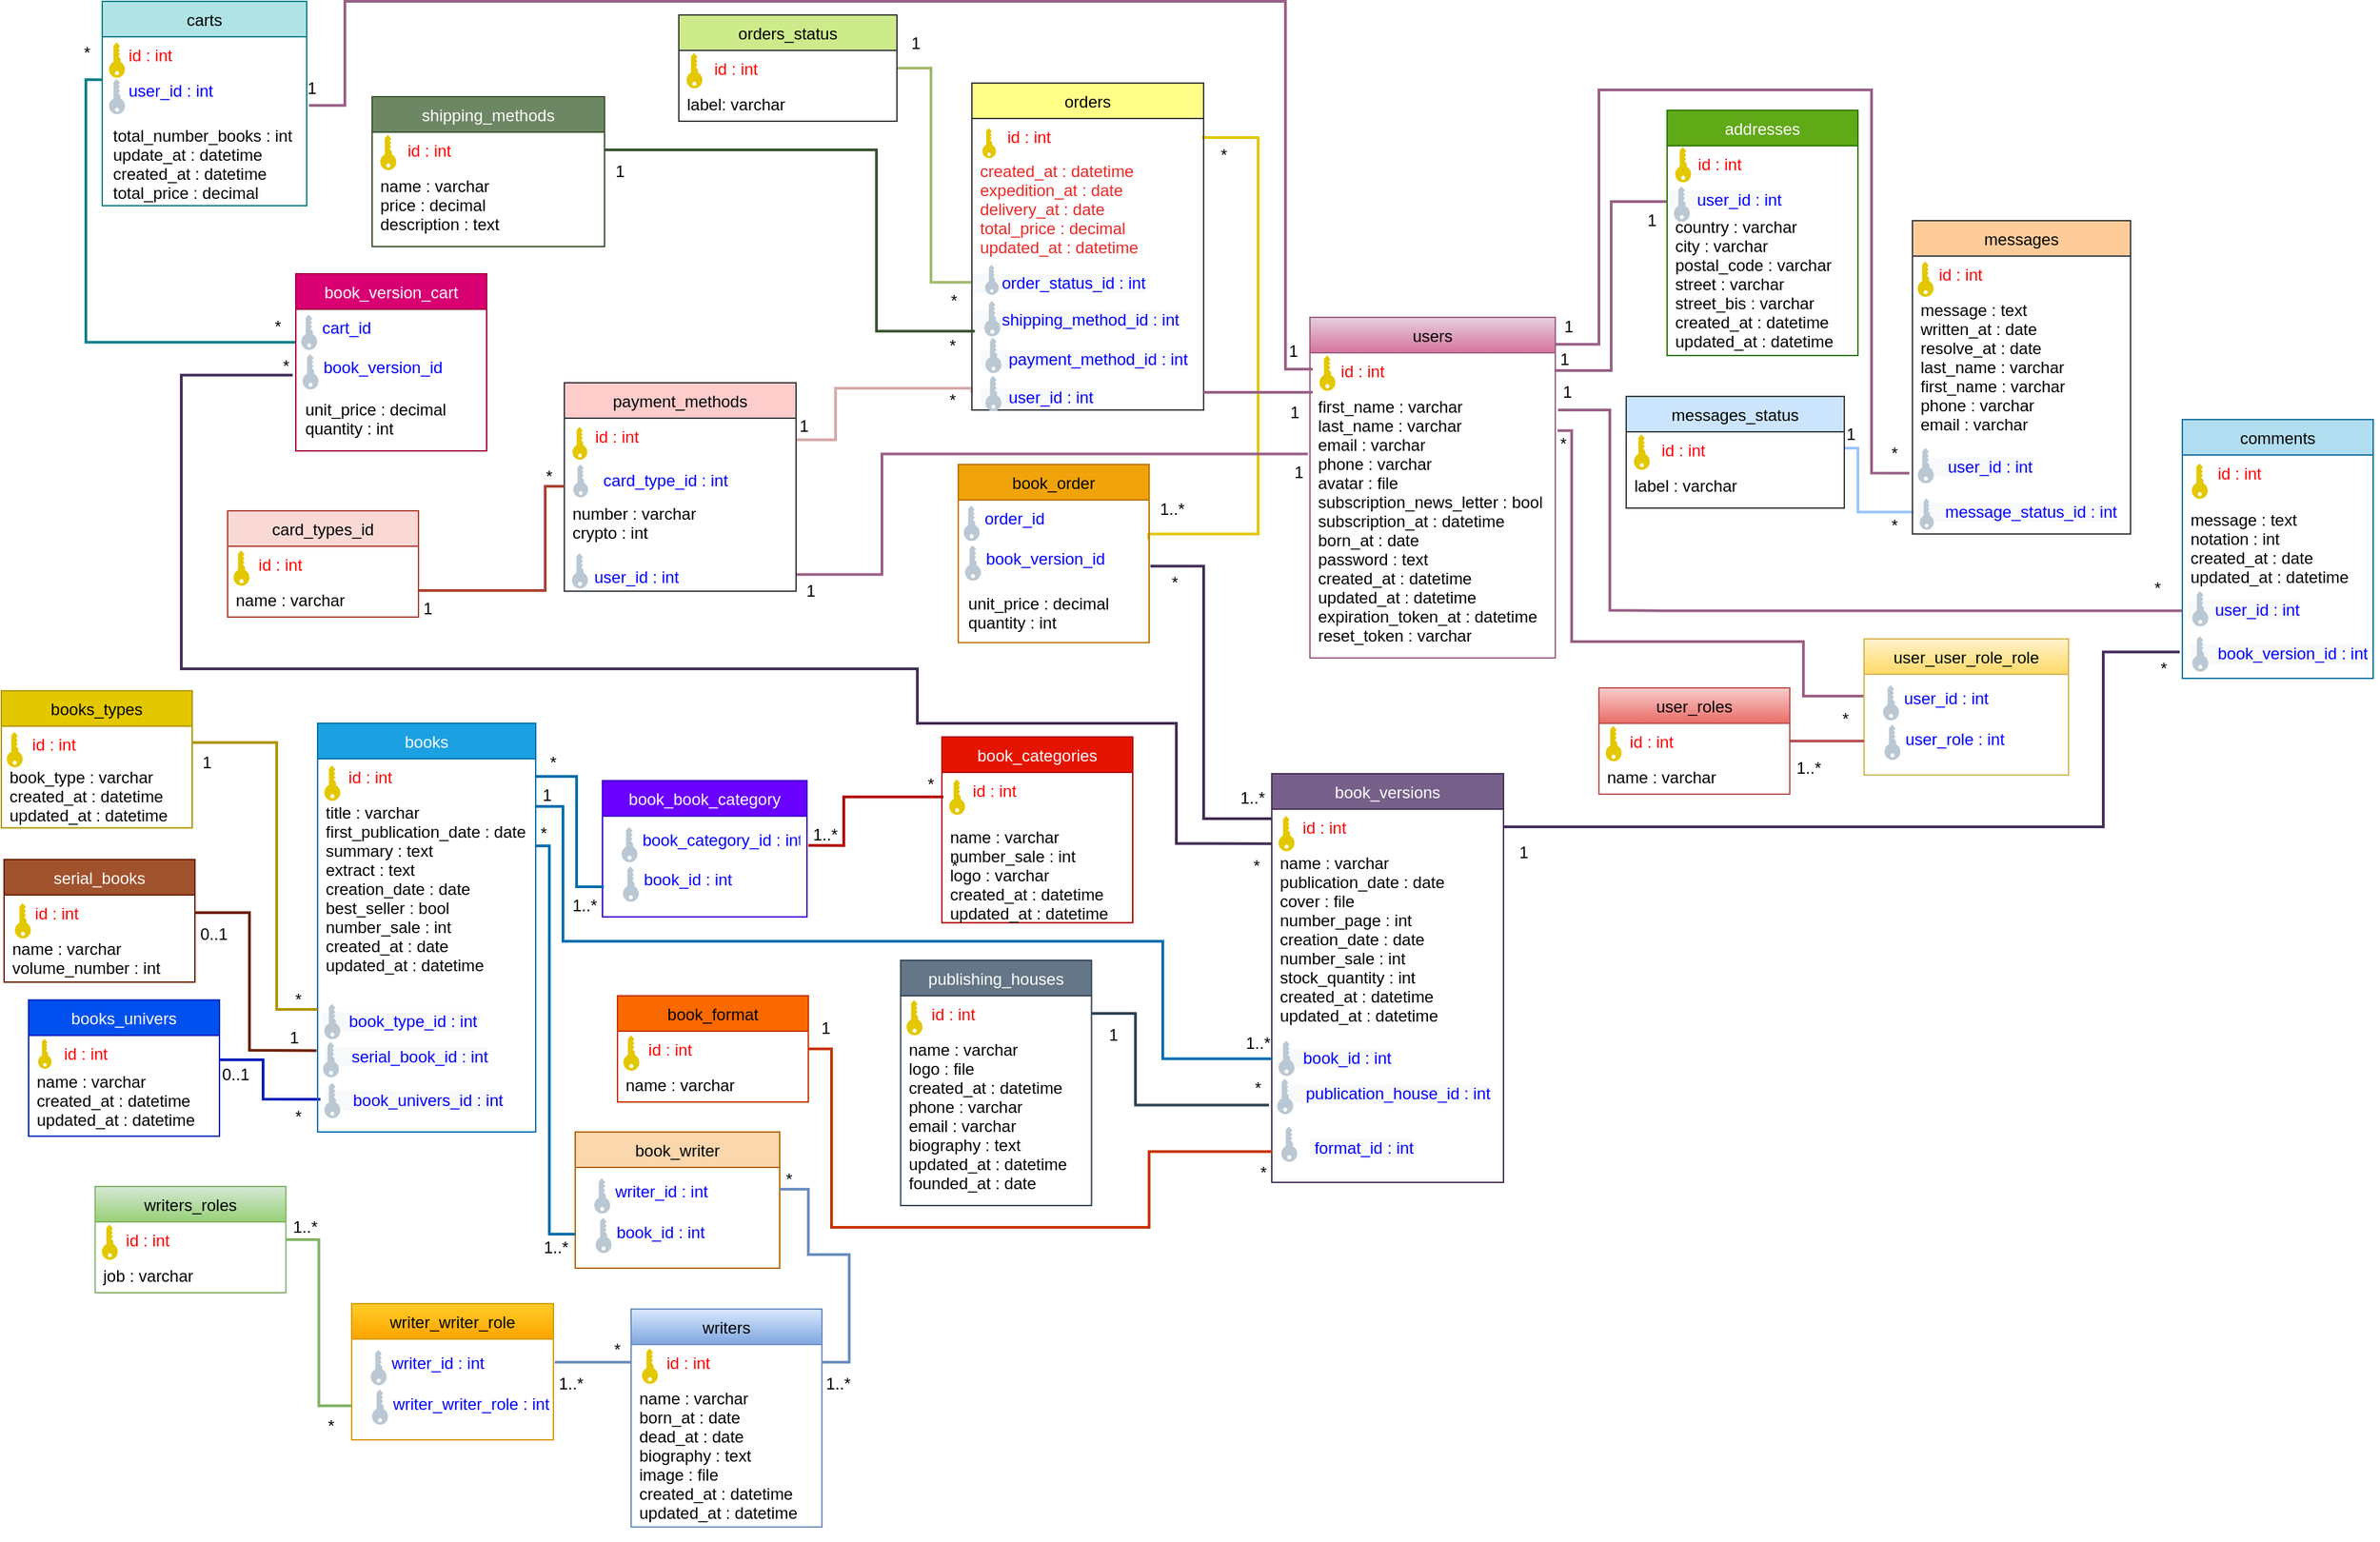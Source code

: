 <mxfile version="20.8.20" type="github">
  <diagram id="_L4seDgNO_HDqvERbjii" name="Page-1">
    <mxGraphModel dx="1050" dy="566" grid="1" gridSize="10" guides="1" tooltips="1" connect="1" arrows="1" fold="1" page="1" pageScale="1" pageWidth="1169" pageHeight="1654" math="0" shadow="0">
      <root>
        <mxCell id="0" />
        <mxCell id="1" parent="0" />
        <mxCell id="G9khIPw7my-z3GdnAK4o-62" style="edgeStyle=orthogonalEdgeStyle;rounded=0;orthogonalLoop=1;jettySize=auto;html=1;entryX=1;entryY=0.5;entryDx=0;entryDy=0;fontColor=#0000FF;exitX=0;exitY=0.75;exitDx=0;exitDy=0;endArrow=none;endFill=0;strokeWidth=2;fillColor=#e6d0de;gradientColor=#d5739d;strokeColor=#996185;" parent="1" source="G9khIPw7my-z3GdnAK4o-63" target="G9khIPw7my-z3GdnAK4o-10" edge="1">
          <mxGeometry relative="1" as="geometry" />
        </mxCell>
        <mxCell id="G9khIPw7my-z3GdnAK4o-69" value="&lt;font color=&quot;#000000&quot;&gt;1&lt;/font&gt;" style="text;html=1;strokeColor=none;fillColor=none;align=center;verticalAlign=middle;whiteSpace=wrap;rounded=0;fontColor=#FF0000;" parent="1" vertex="1">
          <mxGeometry x="1208" y="394" width="60" height="30" as="geometry" />
        </mxCell>
        <mxCell id="G9khIPw7my-z3GdnAK4o-70" value="&lt;font color=&quot;#000000&quot;&gt;1&lt;/font&gt;" style="text;html=1;strokeColor=none;fillColor=none;align=center;verticalAlign=middle;whiteSpace=wrap;rounded=0;fontColor=#FF0000;" parent="1" vertex="1">
          <mxGeometry x="1269.18" y="316" width="60" height="30" as="geometry" />
        </mxCell>
        <mxCell id="G9khIPw7my-z3GdnAK4o-74" value="&lt;font color=&quot;#000000&quot;&gt;1&lt;/font&gt;" style="text;html=1;strokeColor=none;fillColor=none;align=center;verticalAlign=middle;whiteSpace=wrap;rounded=0;fontColor=#FF0000;" parent="1" vertex="1">
          <mxGeometry x="1028" y="462.39" width="18" height="19" as="geometry" />
        </mxCell>
        <mxCell id="G9khIPw7my-z3GdnAK4o-75" value="&lt;font color=&quot;#000000&quot;&gt;1&lt;/font&gt;" style="text;html=1;strokeColor=none;fillColor=none;align=center;verticalAlign=middle;whiteSpace=wrap;rounded=0;fontColor=#FF0000;" parent="1" vertex="1">
          <mxGeometry x="1023" y="412" width="26" height="30" as="geometry" />
        </mxCell>
        <mxCell id="G9khIPw7my-z3GdnAK4o-84" style="edgeStyle=orthogonalEdgeStyle;rounded=0;orthogonalLoop=1;jettySize=auto;html=1;entryX=1;entryY=0.5;entryDx=0;entryDy=0;fontColor=#FF0000;endArrow=none;endFill=0;exitX=-0.005;exitY=0.759;exitDx=0;exitDy=0;exitPerimeter=0;strokeWidth=2;fillColor=#a0522d;strokeColor=#6D1F00;" parent="1" source="xDYkhGtBTXAUA9hG-mdH-13" target="G9khIPw7my-z3GdnAK4o-46" edge="1">
          <mxGeometry relative="1" as="geometry">
            <Array as="points">
              <mxPoint x="317" y="940" />
              <mxPoint x="270" y="940" />
              <mxPoint x="270" y="839" />
            </Array>
            <mxPoint x="1168" y="970" as="sourcePoint" />
          </mxGeometry>
        </mxCell>
        <mxCell id="G9khIPw7my-z3GdnAK4o-86" value="&lt;font color=&quot;#000000&quot;&gt;1&lt;/font&gt;" style="text;html=1;strokeColor=none;fillColor=none;align=center;verticalAlign=middle;whiteSpace=wrap;rounded=0;fontColor=#FF0000;" parent="1" vertex="1">
          <mxGeometry x="683" y="909.11" width="20" height="30" as="geometry" />
        </mxCell>
        <mxCell id="G9khIPw7my-z3GdnAK4o-95" style="edgeStyle=orthogonalEdgeStyle;rounded=0;orthogonalLoop=1;jettySize=auto;html=1;entryX=1;entryY=-0.045;entryDx=0;entryDy=0;fontColor=#FF0000;endArrow=none;endFill=0;strokeWidth=2;fillColor=#0050ef;strokeColor=#001DBC;entryPerimeter=0;exitX=0.013;exitY=0.903;exitDx=0;exitDy=0;exitPerimeter=0;" parent="1" source="xDYkhGtBTXAUA9hG-mdH-13" target="G9khIPw7my-z3GdnAK4o-92" edge="1">
          <mxGeometry relative="1" as="geometry">
            <Array as="points">
              <mxPoint x="280" y="976" />
              <mxPoint x="280" y="947" />
            </Array>
            <mxPoint x="319" y="763" as="sourcePoint" />
          </mxGeometry>
        </mxCell>
        <mxCell id="G9khIPw7my-z3GdnAK4o-98" value="&lt;font color=&quot;#000000&quot;&gt;*&lt;/font&gt;" style="text;html=1;strokeColor=none;fillColor=none;align=center;verticalAlign=middle;whiteSpace=wrap;rounded=0;fontColor=#FF0000;" parent="1" vertex="1">
          <mxGeometry x="275.65" y="973.97" width="60" height="30" as="geometry" />
        </mxCell>
        <mxCell id="AN9EAjbtdKbISoLZVyTg-6" value="" style="group" parent="1" vertex="1" connectable="0">
          <mxGeometry x="88" y="676.11" width="140" height="110" as="geometry" />
        </mxCell>
        <mxCell id="G9khIPw7my-z3GdnAK4o-25" value="books_types" style="swimlane;fontStyle=0;childLayout=stackLayout;horizontal=1;startSize=26;fillColor=#e3c800;horizontalStack=0;resizeParent=1;resizeParentMax=0;resizeLast=0;collapsible=1;marginBottom=0;fontColor=#000000;strokeColor=#B09500;" parent="AN9EAjbtdKbISoLZVyTg-6" vertex="1">
          <mxGeometry width="140" height="100.67" as="geometry" />
        </mxCell>
        <mxCell id="G9khIPw7my-z3GdnAK4o-26" value="     id : int" style="text;strokeColor=none;fillColor=none;align=left;verticalAlign=top;spacingLeft=4;spacingRight=4;overflow=hidden;rotatable=0;points=[[0,0.5],[1,0.5]];portConstraint=eastwest;fontColor=#FF0000;" parent="G9khIPw7my-z3GdnAK4o-25" vertex="1">
          <mxGeometry y="26" width="140" height="24" as="geometry" />
        </mxCell>
        <mxCell id="G9khIPw7my-z3GdnAK4o-27" value="book_type : varchar&#xa;created_at : datetime&#xa;updated_at : datetime" style="text;strokeColor=none;fillColor=none;align=left;verticalAlign=top;spacingLeft=4;spacingRight=4;overflow=hidden;rotatable=0;points=[[0,0.5],[1,0.5]];portConstraint=eastwest;" parent="G9khIPw7my-z3GdnAK4o-25" vertex="1">
          <mxGeometry y="50" width="140" height="50.67" as="geometry" />
        </mxCell>
        <mxCell id="G9khIPw7my-z3GdnAK4o-78" value="" style="points=[[0,0.5,0],[0.24,0,0],[0.5,0.28,0],[0.995,0.475,0],[0.5,0.72,0],[0.24,1,0]];verticalLabelPosition=bottom;sketch=0;html=1;verticalAlign=top;aspect=fixed;align=center;pointerEvents=1;shape=mxgraph.cisco19.key;fillColor=#e3c800;strokeColor=#B09500;fontColor=#000000;direction=north;" parent="AN9EAjbtdKbISoLZVyTg-6" vertex="1">
          <mxGeometry x="4" y="30.321" width="11.65" height="25.89" as="geometry" />
        </mxCell>
        <mxCell id="AN9EAjbtdKbISoLZVyTg-7" value="" style="group" parent="1" vertex="1" connectable="0">
          <mxGeometry x="90" y="800" width="140" height="90" as="geometry" />
        </mxCell>
        <mxCell id="G9khIPw7my-z3GdnAK4o-45" value="serial_books" style="swimlane;fontStyle=0;childLayout=stackLayout;horizontal=1;startSize=26;fillColor=#a0522d;horizontalStack=0;resizeParent=1;resizeParentMax=0;resizeLast=0;collapsible=1;marginBottom=0;fontColor=#ffffff;strokeColor=#6D1F00;" parent="AN9EAjbtdKbISoLZVyTg-7" vertex="1">
          <mxGeometry width="140" height="90" as="geometry" />
        </mxCell>
        <mxCell id="G9khIPw7my-z3GdnAK4o-46" value="     id : int" style="text;strokeColor=none;fillColor=none;align=left;verticalAlign=top;spacingLeft=4;spacingRight=4;overflow=hidden;rotatable=0;points=[[0,0.5],[1,0.5]];portConstraint=eastwest;fontColor=#FF0000;" parent="G9khIPw7my-z3GdnAK4o-45" vertex="1">
          <mxGeometry y="26" width="140" height="26" as="geometry" />
        </mxCell>
        <mxCell id="G9khIPw7my-z3GdnAK4o-47" value="name : varchar&#xa;volume_number : int" style="text;strokeColor=none;fillColor=none;align=left;verticalAlign=top;spacingLeft=4;spacingRight=4;overflow=hidden;rotatable=0;points=[[0,0.5],[1,0.5]];portConstraint=eastwest;" parent="G9khIPw7my-z3GdnAK4o-45" vertex="1">
          <mxGeometry y="52" width="140" height="38" as="geometry" />
        </mxCell>
        <mxCell id="G9khIPw7my-z3GdnAK4o-100" value="" style="points=[[0,0.5,0],[0.24,0,0],[0.5,0.28,0],[0.995,0.475,0],[0.5,0.72,0],[0.24,1,0]];verticalLabelPosition=bottom;sketch=0;html=1;verticalAlign=top;aspect=fixed;align=center;pointerEvents=1;shape=mxgraph.cisco19.key;fillColor=#e3c800;strokeColor=#B09500;fontColor=#000000;direction=north;" parent="AN9EAjbtdKbISoLZVyTg-7" vertex="1">
          <mxGeometry x="8" y="32.06" width="11.65" height="25.89" as="geometry" />
        </mxCell>
        <mxCell id="AN9EAjbtdKbISoLZVyTg-8" value="" style="group" parent="1" vertex="1" connectable="0">
          <mxGeometry x="108" y="903.11" width="140" height="110" as="geometry" />
        </mxCell>
        <mxCell id="G9khIPw7my-z3GdnAK4o-89" value="books_univers" style="swimlane;fontStyle=0;childLayout=stackLayout;horizontal=1;startSize=26;fillColor=#0050ef;horizontalStack=0;resizeParent=1;resizeParentMax=0;resizeLast=0;collapsible=1;marginBottom=0;fontColor=#ffffff;strokeColor=#001DBC;" parent="AN9EAjbtdKbISoLZVyTg-8" vertex="1">
          <mxGeometry width="140" height="99.998" as="geometry" />
        </mxCell>
        <mxCell id="G9khIPw7my-z3GdnAK4o-91" value="      id : int" style="text;strokeColor=none;fillColor=none;align=left;verticalAlign=top;spacingLeft=4;spacingRight=4;overflow=hidden;rotatable=0;points=[[0,0.5],[1,0.5]];portConstraint=eastwest;fontColor=#FF0000;" parent="G9khIPw7my-z3GdnAK4o-89" vertex="1">
          <mxGeometry y="26" width="140" height="20.308" as="geometry" />
        </mxCell>
        <mxCell id="G9khIPw7my-z3GdnAK4o-92" value="name : varchar&#xa;created_at : datetime&#xa;updated_at : datetime" style="text;strokeColor=none;fillColor=none;align=left;verticalAlign=top;spacingLeft=4;spacingRight=4;overflow=hidden;rotatable=0;points=[[0,0.5],[1,0.5]];portConstraint=eastwest;" parent="G9khIPw7my-z3GdnAK4o-89" vertex="1">
          <mxGeometry y="46.308" width="140" height="53.69" as="geometry" />
        </mxCell>
        <mxCell id="G9khIPw7my-z3GdnAK4o-99" value="" style="points=[[0,0.5,0],[0.24,0,0],[0.5,0.28,0],[0.995,0.475,0],[0.5,0.72,0],[0.24,1,0]];verticalLabelPosition=bottom;sketch=0;html=1;verticalAlign=top;aspect=fixed;align=center;pointerEvents=1;shape=mxgraph.cisco19.key;fillColor=#e3c800;strokeColor=#B09500;fontColor=#000000;direction=north;" parent="AN9EAjbtdKbISoLZVyTg-8" vertex="1">
          <mxGeometry x="7" y="28.564" width="9.858" height="21.907" as="geometry" />
        </mxCell>
        <mxCell id="AN9EAjbtdKbISoLZVyTg-9" value="" style="group" parent="1" vertex="1" connectable="0">
          <mxGeometry x="1310" y="250" width="140" height="180" as="geometry" />
        </mxCell>
        <mxCell id="G9khIPw7my-z3GdnAK4o-17" value="addresses" style="swimlane;fontStyle=0;childLayout=stackLayout;horizontal=1;startSize=26;fillColor=#60a917;horizontalStack=0;resizeParent=1;resizeParentMax=0;resizeLast=0;collapsible=1;marginBottom=0;fontColor=#ffffff;strokeColor=#2D7600;" parent="AN9EAjbtdKbISoLZVyTg-9" vertex="1">
          <mxGeometry width="140" height="180" as="geometry" />
        </mxCell>
        <mxCell id="G9khIPw7my-z3GdnAK4o-18" value="     id : int" style="text;strokeColor=none;fillColor=none;align=left;verticalAlign=top;spacingLeft=4;spacingRight=4;overflow=hidden;rotatable=0;points=[[0,0.5],[1,0.5]];portConstraint=eastwest;fontColor=#FF0000;" parent="G9khIPw7my-z3GdnAK4o-17" vertex="1">
          <mxGeometry y="26" width="140" height="26" as="geometry" />
        </mxCell>
        <mxCell id="G9khIPw7my-z3GdnAK4o-63" value="&lt;font style=&quot;font-family: Helvetica; font-size: 12px; font-style: normal; font-variant-ligatures: normal; font-variant-caps: normal; font-weight: 400; letter-spacing: normal; orphans: 2; text-align: left; text-indent: 0px; text-transform: none; widows: 2; word-spacing: 0px; -webkit-text-stroke-width: 0px; background-color: rgb(248, 249, 250); text-decoration-thickness: initial; text-decoration-style: initial; text-decoration-color: initial;&quot; color=&quot;#0000ff&quot;&gt;&lt;span style=&quot;font-family: Helvetica; font-size: 12px; font-style: normal; font-variant-ligatures: normal; font-variant-caps: normal; font-weight: 400; letter-spacing: normal; orphans: 2; text-align: left; text-indent: 0px; text-transform: none; widows: 2; word-spacing: 0px; -webkit-text-stroke-width: 0px; background-color: rgb(248, 249, 250); text-decoration-thickness: initial; text-decoration-style: initial; text-decoration-color: initial; float: none; display: inline !important;&quot;&gt;&amp;nbsp; &amp;nbsp; &amp;nbsp; user_id : int&lt;/span&gt;&lt;br style=&quot;padding: 0px; margin: 0px; font-family: Helvetica; font-size: 12px; font-style: normal; font-variant-ligatures: normal; font-variant-caps: normal; font-weight: 400; letter-spacing: normal; orphans: 2; text-align: left; text-indent: 0px; text-transform: none; widows: 2; word-spacing: 0px; -webkit-text-stroke-width: 0px; background-color: rgb(248, 249, 250); text-decoration-thickness: initial; text-decoration-style: initial; text-decoration-color: initial;&quot;&gt;&lt;/font&gt;" style="text;whiteSpace=wrap;html=1;fontColor=#0000FF;" parent="G9khIPw7my-z3GdnAK4o-17" vertex="1">
          <mxGeometry y="52" width="140" height="20" as="geometry" />
        </mxCell>
        <mxCell id="G9khIPw7my-z3GdnAK4o-19" value="country : varchar&#xa;city : varchar&#xa;postal_code : varchar&#xa;street : varchar&#xa;street_bis : varchar&#xa;created_at : datetime&#xa;updated_at : datetime" style="text;strokeColor=none;fillColor=none;align=left;verticalAlign=top;spacingLeft=4;spacingRight=4;overflow=hidden;rotatable=0;points=[[0,0.5],[1,0.5]];portConstraint=eastwest;" parent="G9khIPw7my-z3GdnAK4o-17" vertex="1">
          <mxGeometry y="72" width="140" height="108" as="geometry" />
        </mxCell>
        <mxCell id="G9khIPw7my-z3GdnAK4o-55" value="" style="points=[[0,0.5,0],[0.24,0,0],[0.5,0.28,0],[0.995,0.475,0],[0.5,0.72,0],[0.24,1,0]];verticalLabelPosition=bottom;sketch=0;html=1;verticalAlign=top;aspect=fixed;align=center;pointerEvents=1;shape=mxgraph.cisco19.key;fillColor=#e3c800;strokeColor=#B09500;fontColor=#000000;direction=north;" parent="AN9EAjbtdKbISoLZVyTg-9" vertex="1">
          <mxGeometry x="6" y="27" width="11.65" height="25.89" as="geometry" />
        </mxCell>
        <mxCell id="G9khIPw7my-z3GdnAK4o-56" value="" style="points=[[0,0.5,0],[0.24,0,0],[0.5,0.28,0],[0.995,0.475,0],[0.5,0.72,0],[0.24,1,0]];verticalLabelPosition=bottom;sketch=0;html=1;verticalAlign=top;aspect=fixed;align=center;pointerEvents=1;shape=mxgraph.cisco19.key;fillColor=#bac8d3;strokeColor=#23445d;direction=north;" parent="AN9EAjbtdKbISoLZVyTg-9" vertex="1">
          <mxGeometry x="5" y="55.89" width="11.65" height="25.89" as="geometry" />
        </mxCell>
        <mxCell id="AN9EAjbtdKbISoLZVyTg-10" value="" style="group" parent="1" vertex="1" connectable="0">
          <mxGeometry x="1048" y="402" width="180" height="250" as="geometry" />
        </mxCell>
        <mxCell id="G9khIPw7my-z3GdnAK4o-9" value="users" style="swimlane;fontStyle=0;childLayout=stackLayout;horizontal=1;startSize=26;fillColor=#e6d0de;horizontalStack=0;resizeParent=1;resizeParentMax=0;resizeLast=0;collapsible=1;marginBottom=0;gradientColor=#d5739d;strokeColor=#996185;" parent="AN9EAjbtdKbISoLZVyTg-10" vertex="1">
          <mxGeometry width="180" height="250" as="geometry" />
        </mxCell>
        <mxCell id="G9khIPw7my-z3GdnAK4o-10" value="     id : int" style="text;strokeColor=none;fillColor=none;align=left;verticalAlign=top;spacingLeft=4;spacingRight=4;overflow=hidden;rotatable=0;points=[[0,0.5],[1,0.5]];portConstraint=eastwest;fontColor=#FF0000;" parent="G9khIPw7my-z3GdnAK4o-9" vertex="1">
          <mxGeometry y="26" width="180" height="26" as="geometry" />
        </mxCell>
        <mxCell id="G9khIPw7my-z3GdnAK4o-11" value="first_name : varchar&#xa;last_name : varchar&#xa;email : varchar&#xa;phone : varchar&#xa;avatar : file&#xa;subscription_news_letter : bool&#xa;subscription_at : datetime&#xa;born_at : date&#xa;password : text&#xa;created_at : datetime&#xa;updated_at : datetime&#xa;expiration_token_at : datetime&#xa;reset_token : varchar&#xa;   " style="text;strokeColor=none;fillColor=none;align=left;verticalAlign=top;spacingLeft=4;spacingRight=4;overflow=hidden;rotatable=0;points=[[0,0.5],[1,0.5]];portConstraint=eastwest;fontColor=#000000;" parent="G9khIPw7my-z3GdnAK4o-9" vertex="1">
          <mxGeometry y="52" width="180" height="198" as="geometry" />
        </mxCell>
        <mxCell id="G9khIPw7my-z3GdnAK4o-53" value="" style="points=[[0,0.5,0],[0.24,0,0],[0.5,0.28,0],[0.995,0.475,0],[0.5,0.72,0],[0.24,1,0]];verticalLabelPosition=bottom;sketch=0;html=1;verticalAlign=top;aspect=fixed;align=center;pointerEvents=1;shape=mxgraph.cisco19.key;fillColor=#e3c800;strokeColor=#B09500;fontColor=#000000;direction=north;" parent="AN9EAjbtdKbISoLZVyTg-10" vertex="1">
          <mxGeometry x="7" y="28" width="11.65" height="25.89" as="geometry" />
        </mxCell>
        <mxCell id="AN9EAjbtdKbISoLZVyTg-14" value="" style="group" parent="1" vertex="1" connectable="0">
          <mxGeometry x="550" y="1130" width="140" height="170" as="geometry" />
        </mxCell>
        <mxCell id="G9khIPw7my-z3GdnAK4o-37" value="writers" style="swimlane;fontStyle=0;childLayout=stackLayout;horizontal=1;startSize=26;fillColor=#dae8fc;horizontalStack=0;resizeParent=1;resizeParentMax=0;resizeLast=0;collapsible=1;marginBottom=0;gradientColor=#7ea6e0;strokeColor=#6c8ebf;" parent="AN9EAjbtdKbISoLZVyTg-14" vertex="1">
          <mxGeometry width="140" height="160" as="geometry" />
        </mxCell>
        <mxCell id="G9khIPw7my-z3GdnAK4o-38" value="      id : int" style="text;strokeColor=none;fillColor=none;align=left;verticalAlign=top;spacingLeft=4;spacingRight=4;overflow=hidden;rotatable=0;points=[[0,0.5],[1,0.5]];portConstraint=eastwest;fontColor=#FF0000;" parent="G9khIPw7my-z3GdnAK4o-37" vertex="1">
          <mxGeometry y="26" width="140" height="26" as="geometry" />
        </mxCell>
        <mxCell id="G9khIPw7my-z3GdnAK4o-39" value="name : varchar&#xa;born_at : date&#xa;dead_at : date&#xa;biography : text&#xa;image : file&#xa;created_at : datetime&#xa;updated_at : datetime" style="text;strokeColor=none;fillColor=none;align=left;verticalAlign=top;spacingLeft=4;spacingRight=4;overflow=hidden;rotatable=0;points=[[0,0.5],[1,0.5]];portConstraint=eastwest;" parent="G9khIPw7my-z3GdnAK4o-37" vertex="1">
          <mxGeometry y="52" width="140" height="108" as="geometry" />
        </mxCell>
        <mxCell id="AN9EAjbtdKbISoLZVyTg-13" value="" style="points=[[0,0.5,0],[0.24,0,0],[0.5,0.28,0],[0.995,0.475,0],[0.5,0.72,0],[0.24,1,0]];verticalLabelPosition=bottom;sketch=0;html=1;verticalAlign=top;aspect=fixed;align=center;pointerEvents=1;shape=mxgraph.cisco19.key;fillColor=#e3c800;strokeColor=#B09500;fontColor=#000000;direction=north;" parent="AN9EAjbtdKbISoLZVyTg-14" vertex="1">
          <mxGeometry x="8" y="29" width="11.65" height="25.89" as="geometry" />
        </mxCell>
        <mxCell id="AN9EAjbtdKbISoLZVyTg-17" value="" style="group" parent="1" vertex="1" connectable="0">
          <mxGeometry x="1020" y="737" width="180" height="360" as="geometry" />
        </mxCell>
        <mxCell id="AN9EAjbtdKbISoLZVyTg-5" value="" style="group" parent="AN9EAjbtdKbISoLZVyTg-17" vertex="1" connectable="0">
          <mxGeometry width="180" height="360" as="geometry" />
        </mxCell>
        <mxCell id="G9khIPw7my-z3GdnAK4o-1" value="book_versions" style="swimlane;fontStyle=0;childLayout=stackLayout;horizontal=1;startSize=26;horizontalStack=0;resizeParent=1;resizeParentMax=0;resizeLast=0;collapsible=1;marginBottom=0;fillColor=#76608a;fontColor=#ffffff;strokeColor=#432D57;" parent="AN9EAjbtdKbISoLZVyTg-5" vertex="1">
          <mxGeometry width="170" height="300" as="geometry" />
        </mxCell>
        <mxCell id="G9khIPw7my-z3GdnAK4o-2" value="     id : int" style="text;strokeColor=none;fillColor=none;align=left;verticalAlign=top;spacingLeft=4;spacingRight=4;overflow=hidden;rotatable=0;points=[[0,0.5],[1,0.5]];portConstraint=eastwest;fontColor=#FF0000;" parent="G9khIPw7my-z3GdnAK4o-1" vertex="1">
          <mxGeometry y="26" width="170" height="26" as="geometry" />
        </mxCell>
        <mxCell id="G9khIPw7my-z3GdnAK4o-3" value="name : varchar&#xa;publication_date : date&#xa;cover : file&#xa;number_page : int&#xa;creation_date : date&#xa;number_sale : int&#xa;stock_quantity : int&#xa;created_at : datetime&#xa;updated_at : datetime" style="text;strokeColor=none;fillColor=none;align=left;verticalAlign=top;spacingLeft=4;spacingRight=4;overflow=hidden;rotatable=0;points=[[0,0.5],[1,0.5]];portConstraint=eastwest;" parent="G9khIPw7my-z3GdnAK4o-1" vertex="1">
          <mxGeometry y="52" width="170" height="248" as="geometry" />
        </mxCell>
        <mxCell id="G9khIPw7my-z3GdnAK4o-76" value="" style="points=[[0,0.5,0],[0.24,0,0],[0.5,0.28,0],[0.995,0.475,0],[0.5,0.72,0],[0.24,1,0]];verticalLabelPosition=bottom;sketch=0;html=1;verticalAlign=top;aspect=fixed;align=center;pointerEvents=1;shape=mxgraph.cisco19.key;fillColor=#e3c800;strokeColor=#B09500;fontColor=#000000;direction=north;" parent="AN9EAjbtdKbISoLZVyTg-5" vertex="1">
          <mxGeometry x="5" y="31" width="11.65" height="25.89" as="geometry" />
        </mxCell>
        <mxCell id="G9khIPw7my-z3GdnAK4o-77" value="&lt;font style=&quot;font-family: Helvetica; font-size: 12px; font-style: normal; font-variant-ligatures: normal; font-variant-caps: normal; font-weight: 400; letter-spacing: normal; orphans: 2; text-align: left; text-indent: 0px; text-transform: none; widows: 2; word-spacing: 0px; -webkit-text-stroke-width: 0px; background-color: rgb(248, 249, 250); text-decoration-thickness: initial; text-decoration-style: initial; text-decoration-color: initial;&quot; color=&quot;#0000ff&quot;&gt;&lt;span style=&quot;font-family: Helvetica; font-size: 12px; font-style: normal; font-variant-ligatures: normal; font-variant-caps: normal; font-weight: 400; letter-spacing: normal; orphans: 2; text-align: left; text-indent: 0px; text-transform: none; widows: 2; word-spacing: 0px; -webkit-text-stroke-width: 0px; background-color: rgb(248, 249, 250); text-decoration-thickness: initial; text-decoration-style: initial; text-decoration-color: initial; float: none; display: inline !important;&quot;&gt;&amp;nbsp; &amp;nbsp; &amp;nbsp; book_id : int&lt;/span&gt;&lt;br style=&quot;padding: 0px; margin: 0px; font-family: Helvetica; font-size: 12px; font-style: normal; font-variant-ligatures: normal; font-variant-caps: normal; font-weight: 400; letter-spacing: normal; orphans: 2; text-align: left; text-indent: 0px; text-transform: none; widows: 2; word-spacing: 0px; -webkit-text-stroke-width: 0px; background-color: rgb(248, 249, 250); text-decoration-thickness: initial; text-decoration-style: initial; text-decoration-color: initial;&quot;&gt;&lt;/font&gt;" style="text;whiteSpace=wrap;html=1;fontColor=#0000FF;" parent="AN9EAjbtdKbISoLZVyTg-5" vertex="1">
          <mxGeometry x="0.83" y="195" width="140" height="20" as="geometry" />
        </mxCell>
        <mxCell id="G9khIPw7my-z3GdnAK4o-82" value="&lt;font style=&quot;font-family: Helvetica; font-size: 12px; font-style: normal; font-variant-ligatures: normal; font-variant-caps: normal; font-weight: 400; letter-spacing: normal; orphans: 2; text-align: left; text-indent: 0px; text-transform: none; widows: 2; word-spacing: 0px; -webkit-text-stroke-width: 0px; background-color: rgb(248, 249, 250); text-decoration-thickness: initial; text-decoration-style: initial; text-decoration-color: initial;&quot; color=&quot;#0000ff&quot;&gt;&lt;span style=&quot;font-family: Helvetica; font-size: 12px; font-style: normal; font-variant-ligatures: normal; font-variant-caps: normal; font-weight: 400; letter-spacing: normal; orphans: 2; text-align: left; text-indent: 0px; text-transform: none; widows: 2; word-spacing: 0px; -webkit-text-stroke-width: 0px; background-color: rgb(248, 249, 250); text-decoration-thickness: initial; text-decoration-style: initial; text-decoration-color: initial; float: none; display: inline !important;&quot;&gt;&amp;nbsp; &amp;nbsp; &amp;nbsp; publication_house_id : int&lt;/span&gt;&lt;br style=&quot;padding: 0px; margin: 0px; font-family: Helvetica; font-size: 12px; font-style: normal; font-variant-ligatures: normal; font-variant-caps: normal; font-weight: 400; letter-spacing: normal; orphans: 2; text-align: left; text-indent: 0px; text-transform: none; widows: 2; word-spacing: 0px; -webkit-text-stroke-width: 0px; background-color: rgb(248, 249, 250); text-decoration-thickness: initial; text-decoration-style: initial; text-decoration-color: initial;&quot;&gt;&lt;/font&gt;" style="text;whiteSpace=wrap;html=1;fontColor=#0000FF;" parent="AN9EAjbtdKbISoLZVyTg-5" vertex="1">
          <mxGeometry x="2.83" y="221" width="167.17" height="20" as="geometry" />
        </mxCell>
        <mxCell id="G9khIPw7my-z3GdnAK4o-87" value="" style="points=[[0,0.5,0],[0.24,0,0],[0.5,0.28,0],[0.995,0.475,0],[0.5,0.72,0],[0.24,1,0]];verticalLabelPosition=bottom;sketch=0;html=1;verticalAlign=top;aspect=fixed;align=center;pointerEvents=1;shape=mxgraph.cisco19.key;fillColor=#bac8d3;strokeColor=#23445d;direction=north;" parent="AN9EAjbtdKbISoLZVyTg-5" vertex="1">
          <mxGeometry x="5" y="196" width="11.65" height="25.89" as="geometry" />
        </mxCell>
        <mxCell id="G9khIPw7my-z3GdnAK4o-88" value="" style="points=[[0,0.5,0],[0.24,0,0],[0.5,0.28,0],[0.995,0.475,0],[0.5,0.72,0],[0.24,1,0]];verticalLabelPosition=bottom;sketch=0;html=1;verticalAlign=top;aspect=fixed;align=center;pointerEvents=1;shape=mxgraph.cisco19.key;fillColor=#bac8d3;strokeColor=#23445d;direction=north;" parent="AN9EAjbtdKbISoLZVyTg-5" vertex="1">
          <mxGeometry x="4" y="224.05" width="11.65" height="25.89" as="geometry" />
        </mxCell>
        <mxCell id="AN9EAjbtdKbISoLZVyTg-16" value="" style="points=[[0,0.5,0],[0.24,0,0],[0.5,0.28,0],[0.995,0.475,0],[0.5,0.72,0],[0.24,1,0]];verticalLabelPosition=bottom;sketch=0;html=1;verticalAlign=top;aspect=fixed;align=center;pointerEvents=1;shape=mxgraph.cisco19.key;fillColor=#bac8d3;strokeColor=#23445d;direction=north;" parent="AN9EAjbtdKbISoLZVyTg-17" vertex="1">
          <mxGeometry x="7" y="259.06" width="11.65" height="25.89" as="geometry" />
        </mxCell>
        <mxCell id="AN9EAjbtdKbISoLZVyTg-36" style="edgeStyle=orthogonalEdgeStyle;rounded=0;orthogonalLoop=1;jettySize=auto;html=1;exitX=0.003;exitY=0.618;exitDx=0;exitDy=0;fontColor=#FF0000;endArrow=none;endFill=0;exitPerimeter=0;strokeWidth=2;fillColor=#e6d0de;gradientColor=#d5739d;strokeColor=#996185;" parent="1" source="G9khIPw7my-z3GdnAK4o-35" edge="1">
          <mxGeometry relative="1" as="geometry">
            <Array as="points">
              <mxPoint x="1308" y="617" />
              <mxPoint x="1268" y="617" />
              <mxPoint x="1268" y="470" />
            </Array>
            <mxPoint x="1230" y="470" as="targetPoint" />
          </mxGeometry>
        </mxCell>
        <mxCell id="AN9EAjbtdKbISoLZVyTg-34" value="&lt;font color=&quot;#000000&quot;&gt;*&lt;/font&gt;" style="text;html=1;strokeColor=none;fillColor=none;align=center;verticalAlign=middle;whiteSpace=wrap;rounded=0;fontColor=#FF0000;" parent="1" vertex="1">
          <mxGeometry x="1659" y="645" width="30.83" height="30" as="geometry" />
        </mxCell>
        <mxCell id="AN9EAjbtdKbISoLZVyTg-35" value="&lt;font color=&quot;#000000&quot;&gt;1&lt;/font&gt;" style="text;html=1;strokeColor=none;fillColor=none;align=center;verticalAlign=middle;whiteSpace=wrap;rounded=0;fontColor=#FF0000;" parent="1" vertex="1">
          <mxGeometry x="478" y="738.11" width="21" height="30" as="geometry" />
        </mxCell>
        <mxCell id="AN9EAjbtdKbISoLZVyTg-37" value="&lt;font color=&quot;#000000&quot;&gt;*&lt;/font&gt;" style="text;html=1;strokeColor=none;fillColor=none;align=center;verticalAlign=middle;whiteSpace=wrap;rounded=0;fontColor=#FF0000;" parent="1" vertex="1">
          <mxGeometry x="1659" y="590" width="22" height="22" as="geometry" />
        </mxCell>
        <mxCell id="AN9EAjbtdKbISoLZVyTg-38" value="&lt;font color=&quot;#000000&quot;&gt;1&lt;/font&gt;" style="text;html=1;strokeColor=none;fillColor=none;align=center;verticalAlign=middle;whiteSpace=wrap;rounded=0;fontColor=#FF0000;" parent="1" vertex="1">
          <mxGeometry x="1207" y="447.89" width="60" height="18" as="geometry" />
        </mxCell>
        <mxCell id="AN9EAjbtdKbISoLZVyTg-43" style="edgeStyle=orthogonalEdgeStyle;rounded=0;orthogonalLoop=1;jettySize=auto;html=1;entryX=1;entryY=0.5;entryDx=0;entryDy=0;fontColor=#FF0000;exitX=-0.014;exitY=0.851;exitDx=0;exitDy=0;exitPerimeter=0;endArrow=none;endFill=0;strokeWidth=2;fillColor=#76608a;strokeColor=#432D57;" parent="1" source="G9khIPw7my-z3GdnAK4o-35" target="G9khIPw7my-z3GdnAK4o-2" edge="1">
          <mxGeometry relative="1" as="geometry">
            <Array as="points">
              <mxPoint x="1630" y="648" />
              <mxPoint x="1630" y="776" />
            </Array>
          </mxGeometry>
        </mxCell>
        <mxCell id="xDYkhGtBTXAUA9hG-mdH-46" style="edgeStyle=orthogonalEdgeStyle;rounded=0;orthogonalLoop=1;jettySize=auto;html=1;entryX=0.22;entryY=-0.338;entryDx=0;entryDy=0;entryPerimeter=0;strokeColor=#0e8088;strokeWidth=2;endArrow=none;endFill=0;fillColor=#b0e3e6;exitX=0;exitY=0.056;exitDx=0;exitDy=0;exitPerimeter=0;" parent="1" source="G9khIPw7my-z3GdnAK4o-7" target="AN9EAjbtdKbISoLZVyTg-54" edge="1">
          <mxGeometry relative="1" as="geometry">
            <mxPoint x="-10" y="490" as="sourcePoint" />
            <Array as="points">
              <mxPoint x="150" y="227" />
              <mxPoint x="150" y="420" />
            </Array>
          </mxGeometry>
        </mxCell>
        <mxCell id="AN9EAjbtdKbISoLZVyTg-47" style="edgeStyle=orthogonalEdgeStyle;rounded=0;orthogonalLoop=1;jettySize=auto;html=1;fontColor=#0000FF;endArrow=none;endFill=0;exitX=1.011;exitY=0.249;exitDx=0;exitDy=0;exitPerimeter=0;strokeWidth=2;fillColor=#e6d0de;gradientColor=#d5739d;strokeColor=#996185;" parent="1" source="G9khIPw7my-z3GdnAK4o-7" edge="1">
          <mxGeometry relative="1" as="geometry">
            <Array as="points">
              <mxPoint x="340" y="246" />
              <mxPoint x="340" y="170" />
              <mxPoint x="1030" y="170" />
              <mxPoint x="1030" y="440" />
              <mxPoint x="1048" y="440" />
            </Array>
            <mxPoint x="1050" y="440" as="targetPoint" />
          </mxGeometry>
        </mxCell>
        <mxCell id="AN9EAjbtdKbISoLZVyTg-57" style="edgeStyle=orthogonalEdgeStyle;rounded=0;orthogonalLoop=1;jettySize=auto;html=1;exitX=0.407;exitY=-0.625;exitDx=0;exitDy=0;fontColor=#0000FF;endArrow=none;endFill=0;strokeWidth=2;fillColor=#76608a;strokeColor=#432D57;entryX=0.215;entryY=-0.458;entryDx=0;entryDy=0;entryPerimeter=0;exitPerimeter=0;" parent="1" source="AN9EAjbtdKbISoLZVyTg-56" target="G9khIPw7my-z3GdnAK4o-76" edge="1">
          <mxGeometry relative="1" as="geometry">
            <mxPoint x="1020" y="788" as="targetPoint" />
            <Array as="points">
              <mxPoint x="220" y="444" />
              <mxPoint x="220" y="660" />
              <mxPoint x="760" y="660" />
              <mxPoint x="760" y="700" />
              <mxPoint x="950" y="700" />
              <mxPoint x="950" y="788" />
            </Array>
          </mxGeometry>
        </mxCell>
        <mxCell id="AN9EAjbtdKbISoLZVyTg-74" value="" style="group" parent="1" vertex="1" connectable="0">
          <mxGeometry x="620" y="700" width="163.35" height="159" as="geometry" />
        </mxCell>
        <mxCell id="AN9EAjbtdKbISoLZVyTg-73" value="" style="points=[[0,0.5,0],[0.24,0,0],[0.5,0.28,0],[0.995,0.475,0],[0.5,0.72,0],[0.24,1,0]];verticalLabelPosition=bottom;sketch=0;html=1;verticalAlign=top;aspect=fixed;align=center;pointerEvents=1;shape=mxgraph.cisco19.key;fillColor=#e3c800;strokeColor=#B09500;fontColor=#000000;direction=north;" parent="AN9EAjbtdKbISoLZVyTg-74" vertex="1">
          <mxGeometry x="163.35" y="41.285" width="11.65" height="25.89" as="geometry" />
        </mxCell>
        <mxCell id="AN9EAjbtdKbISoLZVyTg-92" value="" style="group" parent="AN9EAjbtdKbISoLZVyTg-74" vertex="1" connectable="0">
          <mxGeometry x="-91" y="42.17" width="151" height="100" as="geometry" />
        </mxCell>
        <mxCell id="AN9EAjbtdKbISoLZVyTg-75" value="book_book_category" style="swimlane;fontStyle=0;childLayout=stackLayout;horizontal=1;startSize=26;fillColor=#6a00ff;horizontalStack=0;resizeParent=1;resizeParentMax=0;resizeLast=0;collapsible=1;marginBottom=0;fontColor=#ffffff;strokeColor=#3700CC;" parent="AN9EAjbtdKbISoLZVyTg-92" vertex="1">
          <mxGeometry width="150" height="100" as="geometry" />
        </mxCell>
        <mxCell id="AN9EAjbtdKbISoLZVyTg-79" value="    book_category_id : int" style="text;strokeColor=none;fillColor=none;align=left;verticalAlign=top;spacingLeft=4;spacingRight=4;overflow=hidden;rotatable=0;points=[[0,0.5],[1,0.5]];portConstraint=eastwest;fontColor=#0000FF;" parent="AN9EAjbtdKbISoLZVyTg-92" vertex="1">
          <mxGeometry x="10" y="30" width="140" height="64" as="geometry" />
        </mxCell>
        <mxCell id="AN9EAjbtdKbISoLZVyTg-80" value="" style="points=[[0,0.5,0],[0.24,0,0],[0.5,0.28,0],[0.995,0.475,0],[0.5,0.72,0],[0.24,1,0]];verticalLabelPosition=bottom;sketch=0;html=1;verticalAlign=top;aspect=fixed;align=center;pointerEvents=1;shape=mxgraph.cisco19.key;fillColor=#bac8d3;strokeColor=#23445d;direction=north;" parent="AN9EAjbtdKbISoLZVyTg-92" vertex="1">
          <mxGeometry x="14" y="34" width="11.65" height="25.89" as="geometry" />
        </mxCell>
        <mxCell id="AN9EAjbtdKbISoLZVyTg-81" value="    book_id : int" style="text;strokeColor=none;fillColor=none;align=left;verticalAlign=top;spacingLeft=4;spacingRight=4;overflow=hidden;rotatable=0;points=[[0,0.5],[1,0.5]];portConstraint=eastwest;fontColor=#0000FF;" parent="AN9EAjbtdKbISoLZVyTg-92" vertex="1">
          <mxGeometry x="11" y="59" width="140" height="38" as="geometry" />
        </mxCell>
        <mxCell id="AN9EAjbtdKbISoLZVyTg-82" value="" style="points=[[0,0.5,0],[0.24,0,0],[0.5,0.28,0],[0.995,0.475,0],[0.5,0.72,0],[0.24,1,0]];verticalLabelPosition=bottom;sketch=0;html=1;verticalAlign=top;aspect=fixed;align=center;pointerEvents=1;shape=mxgraph.cisco19.key;fillColor=#bac8d3;strokeColor=#23445d;direction=north;" parent="AN9EAjbtdKbISoLZVyTg-92" vertex="1">
          <mxGeometry x="15" y="63" width="11.65" height="25.89" as="geometry" />
        </mxCell>
        <mxCell id="AN9EAjbtdKbISoLZVyTg-121" value="&lt;font color=&quot;#000000&quot;&gt;1..*&lt;/font&gt;" style="text;html=1;strokeColor=none;fillColor=none;align=center;verticalAlign=middle;whiteSpace=wrap;rounded=0;fontColor=#FF0000;" parent="AN9EAjbtdKbISoLZVyTg-74" vertex="1">
          <mxGeometry x="60" y="67.17" width="25" height="30" as="geometry" />
        </mxCell>
        <mxCell id="AN9EAjbtdKbISoLZVyTg-84" style="edgeStyle=orthogonalEdgeStyle;rounded=0;orthogonalLoop=1;jettySize=auto;html=1;entryX=0;entryY=0.75;entryDx=0;entryDy=0;fontColor=#FF0000;endArrow=none;endFill=0;fillColor=#e51400;strokeColor=#B20000;strokeWidth=2;exitX=0.509;exitY=-0.373;exitDx=0;exitDy=0;exitPerimeter=0;" parent="AN9EAjbtdKbISoLZVyTg-74" source="AN9EAjbtdKbISoLZVyTg-73" target="AN9EAjbtdKbISoLZVyTg-121" edge="1">
          <mxGeometry relative="1" as="geometry">
            <mxPoint x="180" y="90" as="sourcePoint" />
            <Array as="points">
              <mxPoint x="86" y="54" />
              <mxPoint x="86" y="90" />
            </Array>
          </mxGeometry>
        </mxCell>
        <mxCell id="G9khIPw7my-z3GdnAK4o-81" value="&lt;font color=&quot;#000000&quot;&gt;*&lt;/font&gt;" style="text;html=1;strokeColor=none;fillColor=none;align=center;verticalAlign=middle;whiteSpace=wrap;rounded=0;fontColor=#FF0000;" parent="AN9EAjbtdKbISoLZVyTg-74" vertex="1">
          <mxGeometry x="137.0" y="30" width="26.35" height="30" as="geometry" />
        </mxCell>
        <mxCell id="AN9EAjbtdKbISoLZVyTg-83" style="edgeStyle=orthogonalEdgeStyle;rounded=0;orthogonalLoop=1;jettySize=auto;html=1;fontColor=#FF0000;endArrow=none;endFill=0;entryX=1;entryY=0.5;entryDx=0;entryDy=0;strokeWidth=2;fillColor=#1ba1e2;strokeColor=#006EAF;" parent="1" target="xDYkhGtBTXAUA9hG-mdH-12" edge="1">
          <mxGeometry relative="1" as="geometry">
            <mxPoint x="530" y="820" as="sourcePoint" />
            <mxPoint x="1028" y="770" as="targetPoint" />
            <Array as="points">
              <mxPoint x="510" y="820" />
              <mxPoint x="510" y="739" />
            </Array>
          </mxGeometry>
        </mxCell>
        <mxCell id="AN9EAjbtdKbISoLZVyTg-88" value="&lt;font color=&quot;#000000&quot;&gt;*&lt;/font&gt;" style="text;html=1;strokeColor=none;fillColor=none;align=center;verticalAlign=middle;whiteSpace=wrap;rounded=0;fontColor=#FF0000;" parent="1" vertex="1">
          <mxGeometry x="1000" y="794.03" width="18" height="21.94" as="geometry" />
        </mxCell>
        <mxCell id="AN9EAjbtdKbISoLZVyTg-93" value="" style="group" parent="1" vertex="1" connectable="0">
          <mxGeometry x="747.75" y="874" width="140" height="240" as="geometry" />
        </mxCell>
        <mxCell id="AN9EAjbtdKbISoLZVyTg-94" value="publishing_houses" style="swimlane;fontStyle=0;childLayout=stackLayout;horizontal=1;startSize=26;fillColor=#647687;horizontalStack=0;resizeParent=1;resizeParentMax=0;resizeLast=0;collapsible=1;marginBottom=0;fontColor=#ffffff;strokeColor=#314354;" parent="AN9EAjbtdKbISoLZVyTg-93" vertex="1">
          <mxGeometry width="140" height="180" as="geometry" />
        </mxCell>
        <mxCell id="AN9EAjbtdKbISoLZVyTg-95" value="     id : int" style="text;strokeColor=none;fillColor=none;align=left;verticalAlign=top;spacingLeft=4;spacingRight=4;overflow=hidden;rotatable=0;points=[[0,0.5],[1,0.5]];portConstraint=eastwest;fontColor=#FF0000;" parent="AN9EAjbtdKbISoLZVyTg-94" vertex="1">
          <mxGeometry y="26" width="140" height="26" as="geometry" />
        </mxCell>
        <mxCell id="AN9EAjbtdKbISoLZVyTg-96" value="name : varchar&#xa;logo : file&#xa;created_at : datetime&#xa;phone : varchar&#xa;email : varchar&#xa;biography : text&#xa;updated_at : datetime&#xa;founded_at : date" style="text;strokeColor=none;fillColor=none;align=left;verticalAlign=top;spacingLeft=4;spacingRight=4;overflow=hidden;rotatable=0;points=[[0,0.5],[1,0.5]];portConstraint=eastwest;" parent="AN9EAjbtdKbISoLZVyTg-94" vertex="1">
          <mxGeometry y="52" width="140" height="128" as="geometry" />
        </mxCell>
        <mxCell id="AN9EAjbtdKbISoLZVyTg-97" value="" style="points=[[0,0.5,0],[0.24,0,0],[0.5,0.28,0],[0.995,0.475,0],[0.5,0.72,0],[0.24,1,0]];verticalLabelPosition=bottom;sketch=0;html=1;verticalAlign=top;aspect=fixed;align=center;pointerEvents=1;shape=mxgraph.cisco19.key;fillColor=#e3c800;strokeColor=#B09500;fontColor=#000000;direction=north;" parent="AN9EAjbtdKbISoLZVyTg-93" vertex="1">
          <mxGeometry x="4.35" y="29.11" width="11.65" height="25.89" as="geometry" />
        </mxCell>
        <mxCell id="AN9EAjbtdKbISoLZVyTg-108" value="&lt;font color=&quot;#000000&quot;&gt;1..*&lt;/font&gt;" style="text;html=1;strokeColor=none;fillColor=none;align=center;verticalAlign=middle;whiteSpace=wrap;rounded=0;fontColor=#FF0000;" parent="1" vertex="1">
          <mxGeometry x="988" y="746.86" width="36" height="16.06" as="geometry" />
        </mxCell>
        <mxCell id="AN9EAjbtdKbISoLZVyTg-109" value="&lt;font color=&quot;#000000&quot;&gt;*&lt;/font&gt;" style="text;html=1;strokeColor=none;fillColor=none;align=center;verticalAlign=middle;whiteSpace=wrap;rounded=0;fontColor=#FF0000;" parent="1" vertex="1">
          <mxGeometry x="480.18" y="720.92" width="25.65" height="16.06" as="geometry" />
        </mxCell>
        <mxCell id="AN9EAjbtdKbISoLZVyTg-111" value="" style="group" parent="1" vertex="1" connectable="0">
          <mxGeometry x="540" y="900" width="140" height="78" as="geometry" />
        </mxCell>
        <mxCell id="AN9EAjbtdKbISoLZVyTg-112" value="book_format" style="swimlane;fontStyle=0;childLayout=stackLayout;horizontal=1;startSize=26;fillColor=#fa6800;horizontalStack=0;resizeParent=1;resizeParentMax=0;resizeLast=0;collapsible=1;marginBottom=0;fontColor=#000000;strokeColor=#C73500;" parent="AN9EAjbtdKbISoLZVyTg-111" vertex="1">
          <mxGeometry width="140" height="78" as="geometry" />
        </mxCell>
        <mxCell id="AN9EAjbtdKbISoLZVyTg-113" value="     id : int" style="text;strokeColor=none;fillColor=none;align=left;verticalAlign=top;spacingLeft=4;spacingRight=4;overflow=hidden;rotatable=0;points=[[0,0.5],[1,0.5]];portConstraint=eastwest;fontColor=#FF0000;" parent="AN9EAjbtdKbISoLZVyTg-112" vertex="1">
          <mxGeometry y="26" width="140" height="26" as="geometry" />
        </mxCell>
        <mxCell id="AN9EAjbtdKbISoLZVyTg-114" value="name : varchar" style="text;strokeColor=none;fillColor=none;align=left;verticalAlign=top;spacingLeft=4;spacingRight=4;overflow=hidden;rotatable=0;points=[[0,0.5],[1,0.5]];portConstraint=eastwest;" parent="AN9EAjbtdKbISoLZVyTg-112" vertex="1">
          <mxGeometry y="52" width="140" height="26" as="geometry" />
        </mxCell>
        <mxCell id="AN9EAjbtdKbISoLZVyTg-115" value="" style="points=[[0,0.5,0],[0.24,0,0],[0.5,0.28,0],[0.995,0.475,0],[0.5,0.72,0],[0.24,1,0]];verticalLabelPosition=bottom;sketch=0;html=1;verticalAlign=top;aspect=fixed;align=center;pointerEvents=1;shape=mxgraph.cisco19.key;fillColor=#e3c800;strokeColor=#B09500;fontColor=#000000;direction=north;" parent="AN9EAjbtdKbISoLZVyTg-111" vertex="1">
          <mxGeometry x="4.35" y="29.11" width="11.65" height="25.89" as="geometry" />
        </mxCell>
        <mxCell id="AN9EAjbtdKbISoLZVyTg-122" value="&lt;font color=&quot;#000000&quot;&gt;1..*&lt;/font&gt;" style="text;html=1;strokeColor=none;fillColor=none;align=center;verticalAlign=middle;whiteSpace=wrap;rounded=0;fontColor=#FF0000;" parent="1" vertex="1">
          <mxGeometry x="1404" y="718" width="20" height="30" as="geometry" />
        </mxCell>
        <mxCell id="AN9EAjbtdKbISoLZVyTg-124" value="&lt;font color=&quot;#000000&quot;&gt;1..*&lt;/font&gt;" style="text;html=1;strokeColor=none;fillColor=none;align=center;verticalAlign=middle;whiteSpace=wrap;rounded=0;fontColor=#FF0000;" parent="1" vertex="1">
          <mxGeometry x="502" y="819" width="28" height="30" as="geometry" />
        </mxCell>
        <mxCell id="AN9EAjbtdKbISoLZVyTg-137" value="" style="group" parent="1" vertex="1" connectable="0">
          <mxGeometry x="509" y="1000" width="151" height="100" as="geometry" />
        </mxCell>
        <mxCell id="AN9EAjbtdKbISoLZVyTg-138" value="book_writer" style="swimlane;fontStyle=0;childLayout=stackLayout;horizontal=1;startSize=26;fillColor=#fad7ac;horizontalStack=0;resizeParent=1;resizeParentMax=0;resizeLast=0;collapsible=1;marginBottom=0;strokeColor=#b46504;" parent="AN9EAjbtdKbISoLZVyTg-137" vertex="1">
          <mxGeometry width="150" height="100" as="geometry" />
        </mxCell>
        <mxCell id="AN9EAjbtdKbISoLZVyTg-139" value="    writer_id : int" style="text;strokeColor=none;fillColor=none;align=left;verticalAlign=top;spacingLeft=4;spacingRight=4;overflow=hidden;rotatable=0;points=[[0,0.5],[1,0.5]];portConstraint=eastwest;fontColor=#0000FF;" parent="AN9EAjbtdKbISoLZVyTg-137" vertex="1">
          <mxGeometry x="10" y="30" width="140" height="64" as="geometry" />
        </mxCell>
        <mxCell id="AN9EAjbtdKbISoLZVyTg-140" value="" style="points=[[0,0.5,0],[0.24,0,0],[0.5,0.28,0],[0.995,0.475,0],[0.5,0.72,0],[0.24,1,0]];verticalLabelPosition=bottom;sketch=0;html=1;verticalAlign=top;aspect=fixed;align=center;pointerEvents=1;shape=mxgraph.cisco19.key;fillColor=#bac8d3;strokeColor=#23445d;direction=north;" parent="AN9EAjbtdKbISoLZVyTg-137" vertex="1">
          <mxGeometry x="14" y="34" width="11.65" height="25.89" as="geometry" />
        </mxCell>
        <mxCell id="AN9EAjbtdKbISoLZVyTg-141" value="    book_id : int" style="text;strokeColor=none;fillColor=none;align=left;verticalAlign=top;spacingLeft=4;spacingRight=4;overflow=hidden;rotatable=0;points=[[0,0.5],[1,0.5]];portConstraint=eastwest;fontColor=#0000FF;" parent="AN9EAjbtdKbISoLZVyTg-137" vertex="1">
          <mxGeometry x="11" y="60" width="140" height="37" as="geometry" />
        </mxCell>
        <mxCell id="AN9EAjbtdKbISoLZVyTg-142" value="" style="points=[[0,0.5,0],[0.24,0,0],[0.5,0.28,0],[0.995,0.475,0],[0.5,0.72,0],[0.24,1,0]];verticalLabelPosition=bottom;sketch=0;html=1;verticalAlign=top;aspect=fixed;align=center;pointerEvents=1;shape=mxgraph.cisco19.key;fillColor=#bac8d3;strokeColor=#23445d;direction=north;" parent="AN9EAjbtdKbISoLZVyTg-137" vertex="1">
          <mxGeometry x="15" y="63" width="11.65" height="25.89" as="geometry" />
        </mxCell>
        <mxCell id="AN9EAjbtdKbISoLZVyTg-145" value="&lt;font color=&quot;#000000&quot;&gt;1..*&lt;/font&gt;" style="text;html=1;strokeColor=none;fillColor=none;align=center;verticalAlign=middle;whiteSpace=wrap;rounded=0;fontColor=#FF0000;" parent="1" vertex="1">
          <mxGeometry x="691.67" y="1170" width="20" height="30" as="geometry" />
        </mxCell>
        <mxCell id="AN9EAjbtdKbISoLZVyTg-147" value="&lt;font color=&quot;#000000&quot;&gt;1..*&lt;/font&gt;" style="text;html=1;strokeColor=none;fillColor=none;align=center;verticalAlign=middle;whiteSpace=wrap;rounded=0;fontColor=#FF0000;" parent="1" vertex="1">
          <mxGeometry x="1000" y="920" width="20" height="30" as="geometry" />
        </mxCell>
        <mxCell id="AN9EAjbtdKbISoLZVyTg-151" style="edgeStyle=orthogonalEdgeStyle;rounded=0;orthogonalLoop=1;jettySize=auto;html=1;exitX=1;exitY=0.5;exitDx=0;exitDy=0;fontColor=#FF0000;endArrow=none;endFill=0;strokeWidth=2;fillColor=#fa6800;strokeColor=#C73500;entryX=0.293;entryY=-0.583;entryDx=0;entryDy=0;entryPerimeter=0;" parent="1" source="AN9EAjbtdKbISoLZVyTg-113" target="AN9EAjbtdKbISoLZVyTg-16" edge="1">
          <mxGeometry relative="1" as="geometry">
            <mxPoint x="1167.83" y="1048.06" as="sourcePoint" />
            <mxPoint x="1010" y="1060" as="targetPoint" />
            <Array as="points">
              <mxPoint x="697" y="939" />
              <mxPoint x="697" y="1070" />
              <mxPoint x="930" y="1070" />
              <mxPoint x="930" y="1014" />
            </Array>
          </mxGeometry>
        </mxCell>
        <mxCell id="AN9EAjbtdKbISoLZVyTg-164" value="" style="group" parent="1" vertex="1" connectable="0">
          <mxGeometry x="156.75" y="1040" width="140" height="78" as="geometry" />
        </mxCell>
        <mxCell id="AN9EAjbtdKbISoLZVyTg-159" value="writers_roles" style="swimlane;fontStyle=0;childLayout=stackLayout;horizontal=1;startSize=26;fillColor=#d5e8d4;horizontalStack=0;resizeParent=1;resizeParentMax=0;resizeLast=0;collapsible=1;marginBottom=0;gradientColor=#97d077;strokeColor=#82b366;" parent="AN9EAjbtdKbISoLZVyTg-164" vertex="1">
          <mxGeometry width="140" height="78" as="geometry" />
        </mxCell>
        <mxCell id="AN9EAjbtdKbISoLZVyTg-160" value="     id : int" style="text;strokeColor=none;fillColor=none;align=left;verticalAlign=top;spacingLeft=4;spacingRight=4;overflow=hidden;rotatable=0;points=[[0,0.5],[1,0.5]];portConstraint=eastwest;fontColor=#FF0000;" parent="AN9EAjbtdKbISoLZVyTg-159" vertex="1">
          <mxGeometry y="26" width="140" height="26" as="geometry" />
        </mxCell>
        <mxCell id="AN9EAjbtdKbISoLZVyTg-161" value="job : varchar" style="text;strokeColor=none;fillColor=none;align=left;verticalAlign=top;spacingLeft=4;spacingRight=4;overflow=hidden;rotatable=0;points=[[0,0.5],[1,0.5]];portConstraint=eastwest;" parent="AN9EAjbtdKbISoLZVyTg-159" vertex="1">
          <mxGeometry y="52" width="140" height="26" as="geometry" />
        </mxCell>
        <mxCell id="AN9EAjbtdKbISoLZVyTg-163" value="" style="points=[[0,0.5,0],[0.24,0,0],[0.5,0.28,0],[0.995,0.475,0],[0.5,0.72,0],[0.24,1,0]];verticalLabelPosition=bottom;sketch=0;html=1;verticalAlign=top;aspect=fixed;align=center;pointerEvents=1;shape=mxgraph.cisco19.key;fillColor=#e3c800;strokeColor=#B09500;fontColor=#000000;direction=north;" parent="AN9EAjbtdKbISoLZVyTg-164" vertex="1">
          <mxGeometry x="5" y="28" width="11.65" height="25.89" as="geometry" />
        </mxCell>
        <mxCell id="AN9EAjbtdKbISoLZVyTg-168" value="" style="group" parent="1" vertex="1" connectable="0">
          <mxGeometry x="345" y="1126" width="151" height="100" as="geometry" />
        </mxCell>
        <mxCell id="AN9EAjbtdKbISoLZVyTg-169" value="writer_writer_role" style="swimlane;fontStyle=0;childLayout=stackLayout;horizontal=1;startSize=26;fillColor=#ffcd28;horizontalStack=0;resizeParent=1;resizeParentMax=0;resizeLast=0;collapsible=1;marginBottom=0;gradientColor=#ffa500;strokeColor=#d79b00;" parent="AN9EAjbtdKbISoLZVyTg-168" vertex="1">
          <mxGeometry width="148" height="100" as="geometry" />
        </mxCell>
        <mxCell id="AN9EAjbtdKbISoLZVyTg-170" value="    writer_id : int" style="text;strokeColor=none;fillColor=none;align=left;verticalAlign=top;spacingLeft=4;spacingRight=4;overflow=hidden;rotatable=0;points=[[0,0.5],[1,0.5]];portConstraint=eastwest;fontColor=#0000FF;" parent="AN9EAjbtdKbISoLZVyTg-168" vertex="1">
          <mxGeometry x="10" y="30" width="140" height="64" as="geometry" />
        </mxCell>
        <mxCell id="AN9EAjbtdKbISoLZVyTg-171" value="" style="points=[[0,0.5,0],[0.24,0,0],[0.5,0.28,0],[0.995,0.475,0],[0.5,0.72,0],[0.24,1,0]];verticalLabelPosition=bottom;sketch=0;html=1;verticalAlign=top;aspect=fixed;align=center;pointerEvents=1;shape=mxgraph.cisco19.key;fillColor=#bac8d3;strokeColor=#23445d;direction=north;" parent="AN9EAjbtdKbISoLZVyTg-168" vertex="1">
          <mxGeometry x="14" y="34" width="11.65" height="25.89" as="geometry" />
        </mxCell>
        <mxCell id="AN9EAjbtdKbISoLZVyTg-172" value="    writer_writer_role : int" style="text;strokeColor=none;fillColor=none;align=left;verticalAlign=top;spacingLeft=4;spacingRight=4;overflow=hidden;rotatable=0;points=[[0,0.5],[1,0.5]];portConstraint=eastwest;fontColor=#0000FF;" parent="AN9EAjbtdKbISoLZVyTg-168" vertex="1">
          <mxGeometry x="11" y="60" width="140" height="37" as="geometry" />
        </mxCell>
        <mxCell id="AN9EAjbtdKbISoLZVyTg-173" value="" style="points=[[0,0.5,0],[0.24,0,0],[0.5,0.28,0],[0.995,0.475,0],[0.5,0.72,0],[0.24,1,0]];verticalLabelPosition=bottom;sketch=0;html=1;verticalAlign=top;aspect=fixed;align=center;pointerEvents=1;shape=mxgraph.cisco19.key;fillColor=#bac8d3;strokeColor=#23445d;direction=north;" parent="AN9EAjbtdKbISoLZVyTg-168" vertex="1">
          <mxGeometry x="15" y="63" width="11.65" height="25.89" as="geometry" />
        </mxCell>
        <mxCell id="AN9EAjbtdKbISoLZVyTg-181" value="&lt;font color=&quot;#000000&quot;&gt;*&lt;/font&gt;" style="text;html=1;strokeColor=none;fillColor=none;align=center;verticalAlign=middle;whiteSpace=wrap;rounded=0;fontColor=#FF0000;" parent="1" vertex="1">
          <mxGeometry x="656" y="1020.11" width="20" height="30" as="geometry" />
        </mxCell>
        <mxCell id="AN9EAjbtdKbISoLZVyTg-182" value="&lt;font color=&quot;#000000&quot;&gt;*&lt;/font&gt;" style="text;html=1;strokeColor=none;fillColor=none;align=center;verticalAlign=middle;whiteSpace=wrap;rounded=0;fontColor=#FF0000;" parent="1" vertex="1">
          <mxGeometry x="476.0" y="764.94" width="20" height="32.06" as="geometry" />
        </mxCell>
        <mxCell id="AN9EAjbtdKbISoLZVyTg-183" value="&lt;font color=&quot;#000000&quot;&gt;*&lt;/font&gt;" style="text;html=1;strokeColor=none;fillColor=none;align=center;verticalAlign=middle;whiteSpace=wrap;rounded=0;fontColor=#FF0000;" parent="1" vertex="1">
          <mxGeometry x="320.4" y="1206" width="20" height="20" as="geometry" />
        </mxCell>
        <mxCell id="AN9EAjbtdKbISoLZVyTg-29" value="&lt;font style=&quot;font-family: Helvetica; font-size: 12px; font-style: normal; font-variant-ligatures: normal; font-variant-caps: normal; font-weight: 400; letter-spacing: normal; orphans: 2; text-align: left; text-indent: 0px; text-transform: none; widows: 2; word-spacing: 0px; -webkit-text-stroke-width: 0px; background-color: rgb(248, 249, 250); text-decoration-thickness: initial; text-decoration-style: initial; text-decoration-color: initial;&quot; color=&quot;#0000ff&quot;&gt;&lt;span style=&quot;font-family: Helvetica; font-size: 12px; font-style: normal; font-variant-ligatures: normal; font-variant-caps: normal; font-weight: 400; letter-spacing: normal; orphans: 2; text-align: left; text-indent: 0px; text-transform: none; widows: 2; word-spacing: 0px; -webkit-text-stroke-width: 0px; background-color: rgb(248, 249, 250); text-decoration-thickness: initial; text-decoration-style: initial; text-decoration-color: initial; float: none; display: inline !important;&quot;&gt;&amp;nbsp; &amp;nbsp; &amp;nbsp; book_version_id : int&lt;/span&gt;&lt;br style=&quot;padding: 0px; margin: 0px; font-family: Helvetica; font-size: 12px; font-style: normal; font-variant-ligatures: normal; font-variant-caps: normal; font-weight: 400; letter-spacing: normal; orphans: 2; text-align: left; text-indent: 0px; text-transform: none; widows: 2; word-spacing: 0px; -webkit-text-stroke-width: 0px; background-color: rgb(248, 249, 250); text-decoration-thickness: initial; text-decoration-style: initial; text-decoration-color: initial;&quot;&gt;&lt;/font&gt;" style="text;whiteSpace=wrap;html=1;fontColor=#0000FF;" parent="1" vertex="1">
          <mxGeometry x="1692" y="635" width="140" height="20" as="geometry" />
        </mxCell>
        <mxCell id="AN9EAjbtdKbISoLZVyTg-39" value="" style="group" parent="1" vertex="1" connectable="0">
          <mxGeometry x="1688" y="477" width="142" height="190" as="geometry" />
        </mxCell>
        <mxCell id="AN9EAjbtdKbISoLZVyTg-28" value="&lt;font style=&quot;font-family: Helvetica; font-size: 12px; font-style: normal; font-variant-ligatures: normal; font-variant-caps: normal; font-weight: 400; letter-spacing: normal; orphans: 2; text-align: left; text-indent: 0px; text-transform: none; widows: 2; word-spacing: 0px; -webkit-text-stroke-width: 0px; background-color: rgb(248, 249, 250); text-decoration-thickness: initial; text-decoration-style: initial; text-decoration-color: initial;&quot; color=&quot;#0000ff&quot;&gt;&lt;span style=&quot;font-family: Helvetica; font-size: 12px; font-style: normal; font-variant-ligatures: normal; font-variant-caps: normal; font-weight: 400; letter-spacing: normal; orphans: 2; text-align: left; text-indent: 0px; text-transform: none; widows: 2; word-spacing: 0px; -webkit-text-stroke-width: 0px; background-color: rgb(248, 249, 250); text-decoration-thickness: initial; text-decoration-style: initial; text-decoration-color: initial; float: none; display: inline !important;&quot;&gt;&amp;nbsp; &amp;nbsp; &amp;nbsp; user_id : int&lt;/span&gt;&lt;br style=&quot;padding: 0px; margin: 0px; font-family: Helvetica; font-size: 12px; font-style: normal; font-variant-ligatures: normal; font-variant-caps: normal; font-weight: 400; letter-spacing: normal; orphans: 2; text-align: left; text-indent: 0px; text-transform: none; widows: 2; word-spacing: 0px; -webkit-text-stroke-width: 0px; background-color: rgb(248, 249, 250); text-decoration-thickness: initial; text-decoration-style: initial; text-decoration-color: initial;&quot;&gt;&lt;/font&gt;" style="text;whiteSpace=wrap;html=1;fontColor=#0000FF;" parent="AN9EAjbtdKbISoLZVyTg-39" vertex="1">
          <mxGeometry x="2" y="126" width="140" height="20" as="geometry" />
        </mxCell>
        <mxCell id="AN9EAjbtdKbISoLZVyTg-40" value="" style="group" parent="AN9EAjbtdKbISoLZVyTg-39" vertex="1" connectable="0">
          <mxGeometry width="140" height="190" as="geometry" />
        </mxCell>
        <mxCell id="AN9EAjbtdKbISoLZVyTg-27" value="" style="group" parent="AN9EAjbtdKbISoLZVyTg-40" vertex="1" connectable="0">
          <mxGeometry width="140" height="190" as="geometry" />
        </mxCell>
        <mxCell id="G9khIPw7my-z3GdnAK4o-33" value="comments" style="swimlane;fontStyle=0;childLayout=stackLayout;horizontal=1;startSize=26;fillColor=#b1ddf0;horizontalStack=0;resizeParent=1;resizeParentMax=0;resizeLast=0;collapsible=1;marginBottom=0;strokeColor=#10739e;" parent="AN9EAjbtdKbISoLZVyTg-27" vertex="1">
          <mxGeometry width="140" height="189.999" as="geometry" />
        </mxCell>
        <mxCell id="G9khIPw7my-z3GdnAK4o-34" value="      id : int" style="text;strokeColor=none;fillColor=none;align=left;verticalAlign=top;spacingLeft=4;spacingRight=4;overflow=hidden;rotatable=0;points=[[0,0.5],[1,0.5]];portConstraint=eastwest;fontColor=#FF0000;" parent="G9khIPw7my-z3GdnAK4o-33" vertex="1">
          <mxGeometry y="26" width="140" height="34.089" as="geometry" />
        </mxCell>
        <mxCell id="G9khIPw7my-z3GdnAK4o-35" value="message : text&#xa;notation : int&#xa;created_at : date&#xa;updated_at : datetime" style="text;strokeColor=none;fillColor=none;align=left;verticalAlign=top;spacingLeft=4;spacingRight=4;overflow=hidden;rotatable=0;points=[[0,0.5],[1,0.5]];portConstraint=eastwest;" parent="G9khIPw7my-z3GdnAK4o-33" vertex="1">
          <mxGeometry y="60.089" width="140" height="129.91" as="geometry" />
        </mxCell>
        <mxCell id="AN9EAjbtdKbISoLZVyTg-26" value="" style="points=[[0,0.5,0],[0.24,0,0],[0.5,0.28,0],[0.995,0.475,0],[0.5,0.72,0],[0.24,1,0]];verticalLabelPosition=bottom;sketch=0;html=1;verticalAlign=top;aspect=fixed;align=center;pointerEvents=1;shape=mxgraph.cisco19.key;fillColor=#e3c800;strokeColor=#B09500;fontColor=#000000;direction=north;" parent="AN9EAjbtdKbISoLZVyTg-27" vertex="1">
          <mxGeometry x="7" y="32.32" width="11.65" height="25.89" as="geometry" />
        </mxCell>
        <mxCell id="AN9EAjbtdKbISoLZVyTg-31" value="" style="points=[[0,0.5,0],[0.24,0,0],[0.5,0.28,0],[0.995,0.475,0],[0.5,0.72,0],[0.24,1,0]];verticalLabelPosition=bottom;sketch=0;html=1;verticalAlign=top;aspect=fixed;align=center;pointerEvents=1;shape=mxgraph.cisco19.key;fillColor=#bac8d3;strokeColor=#23445d;direction=north;" parent="AN9EAjbtdKbISoLZVyTg-40" vertex="1">
          <mxGeometry x="7.35" y="126" width="11.65" height="25.89" as="geometry" />
        </mxCell>
        <mxCell id="AN9EAjbtdKbISoLZVyTg-32" value="" style="points=[[0,0.5,0],[0.24,0,0],[0.5,0.28,0],[0.995,0.475,0],[0.5,0.72,0],[0.24,1,0]];verticalLabelPosition=bottom;sketch=0;html=1;verticalAlign=top;aspect=fixed;align=center;pointerEvents=1;shape=mxgraph.cisco19.key;fillColor=#bac8d3;strokeColor=#23445d;direction=north;" parent="AN9EAjbtdKbISoLZVyTg-40" vertex="1">
          <mxGeometry x="7.35" y="159.11" width="11.65" height="25.89" as="geometry" />
        </mxCell>
        <mxCell id="AN9EAjbtdKbISoLZVyTg-30" style="edgeStyle=orthogonalEdgeStyle;rounded=0;orthogonalLoop=1;jettySize=auto;html=1;exitX=0.5;exitY=1;exitDx=0;exitDy=0;fontColor=#FF0000;" parent="AN9EAjbtdKbISoLZVyTg-39" edge="1">
          <mxGeometry relative="1" as="geometry">
            <mxPoint x="72" y="183" as="sourcePoint" />
            <mxPoint x="72" y="183" as="targetPoint" />
          </mxGeometry>
        </mxCell>
        <mxCell id="AN9EAjbtdKbISoLZVyTg-197" value="&lt;font color=&quot;#000000&quot;&gt;1&lt;/font&gt;" style="text;html=1;strokeColor=none;fillColor=none;align=center;verticalAlign=middle;whiteSpace=wrap;rounded=0;fontColor=#FF0000;" parent="1" vertex="1">
          <mxGeometry x="1218.65" y="417.89" width="32" height="30" as="geometry" />
        </mxCell>
        <mxCell id="AN9EAjbtdKbISoLZVyTg-198" value="&lt;font color=&quot;#000000&quot;&gt;*&lt;/font&gt;" style="text;html=1;strokeColor=none;fillColor=none;align=center;verticalAlign=middle;whiteSpace=wrap;rounded=0;fontColor=#FF0000;" parent="1" vertex="1">
          <mxGeometry x="1464.35" y="547" width="25.65" height="16.06" as="geometry" />
        </mxCell>
        <mxCell id="AN9EAjbtdKbISoLZVyTg-203" style="edgeStyle=orthogonalEdgeStyle;rounded=0;orthogonalLoop=1;jettySize=auto;html=1;exitX=1;exitY=0.5;exitDx=0;exitDy=0;entryX=0.007;entryY=0.915;entryDx=0;entryDy=0;entryPerimeter=0;fontColor=#FF0000;endArrow=none;endFill=0;strokeWidth=2;fillColor=#cce5ff;strokeColor=#99C5FF;" parent="1" edge="1">
          <mxGeometry relative="1" as="geometry">
            <Array as="points">
              <mxPoint x="1450" y="498" />
              <mxPoint x="1450" y="545" />
            </Array>
            <mxPoint x="1440" y="498" as="sourcePoint" />
            <mxPoint x="1491.12" y="544.87" as="targetPoint" />
          </mxGeometry>
        </mxCell>
        <mxCell id="AN9EAjbtdKbISoLZVyTg-205" value="&lt;font color=&quot;#000000&quot;&gt;*&lt;/font&gt;" style="text;html=1;strokeColor=none;fillColor=none;align=center;verticalAlign=middle;whiteSpace=wrap;rounded=0;fontColor=#FF0000;" parent="1" vertex="1">
          <mxGeometry x="1464.35" y="493.94" width="25.65" height="16.06" as="geometry" />
        </mxCell>
        <mxCell id="AN9EAjbtdKbISoLZVyTg-231" style="edgeStyle=orthogonalEdgeStyle;rounded=0;orthogonalLoop=1;jettySize=auto;html=1;entryX=1;entryY=0.5;entryDx=0;entryDy=0;fontColor=#FF0000;endArrow=none;endFill=0;strokeWidth=2;fillColor=#76608a;strokeColor=#432D57;" parent="1" target="AN9EAjbtdKbISoLZVyTg-219" edge="1">
          <mxGeometry relative="1" as="geometry">
            <Array as="points">
              <mxPoint x="970" y="770" />
              <mxPoint x="970" y="585" />
            </Array>
            <mxPoint x="1020" y="770" as="sourcePoint" />
          </mxGeometry>
        </mxCell>
        <mxCell id="AN9EAjbtdKbISoLZVyTg-232" style="edgeStyle=orthogonalEdgeStyle;rounded=0;orthogonalLoop=1;jettySize=auto;html=1;fontColor=#FF0000;endArrow=none;endFill=0;strokeWidth=2;fillColor=#f0a30a;strokeColor=#e3c800;exitX=1;exitY=0.5;exitDx=0;exitDy=0;entryX=0.998;entryY=0.278;entryDx=0;entryDy=0;entryPerimeter=0;" parent="1" source="G9khIPw7my-z3GdnAK4o-14" target="AN9EAjbtdKbISoLZVyTg-217" edge="1">
          <mxGeometry relative="1" as="geometry">
            <mxPoint x="860" y="510" as="targetPoint" />
            <Array as="points">
              <mxPoint x="970" y="270" />
              <mxPoint x="1010" y="270" />
              <mxPoint x="1010" y="561" />
              <mxPoint x="930" y="561" />
            </Array>
          </mxGeometry>
        </mxCell>
        <mxCell id="AN9EAjbtdKbISoLZVyTg-233" value="&lt;font color=&quot;#000000&quot;&gt;*&lt;/font&gt;" style="text;html=1;strokeColor=none;fillColor=none;align=center;verticalAlign=middle;whiteSpace=wrap;rounded=0;fontColor=#FF0000;" parent="1" vertex="1">
          <mxGeometry x="975.88" y="274" width="17.75" height="18" as="geometry" />
        </mxCell>
        <mxCell id="AN9EAjbtdKbISoLZVyTg-234" value="&lt;font color=&quot;#000000&quot;&gt;1&lt;/font&gt;" style="text;html=1;strokeColor=none;fillColor=none;align=center;verticalAlign=middle;whiteSpace=wrap;rounded=0;fontColor=#FF0000;" parent="1" vertex="1">
          <mxGeometry x="1190" y="786.11" width="29.5" height="18" as="geometry" />
        </mxCell>
        <mxCell id="AN9EAjbtdKbISoLZVyTg-246" value="" style="group" parent="1" vertex="1" connectable="0">
          <mxGeometry x="1280" y="460" width="160" height="78" as="geometry" />
        </mxCell>
        <mxCell id="AN9EAjbtdKbISoLZVyTg-199" value="messages_status" style="swimlane;fontStyle=0;childLayout=stackLayout;horizontal=1;startSize=26;fillColor=#cce5ff;horizontalStack=0;resizeParent=1;resizeParentMax=0;resizeLast=0;collapsible=1;marginBottom=0;strokeColor=#36393d;" parent="AN9EAjbtdKbISoLZVyTg-246" vertex="1">
          <mxGeometry width="160" height="82" as="geometry" />
        </mxCell>
        <mxCell id="AN9EAjbtdKbISoLZVyTg-200" value="      id : int" style="text;strokeColor=none;fillColor=none;align=left;verticalAlign=top;spacingLeft=4;spacingRight=4;overflow=hidden;rotatable=0;points=[[0,0.5],[1,0.5]];portConstraint=eastwest;fontColor=#FF0000;" parent="AN9EAjbtdKbISoLZVyTg-199" vertex="1">
          <mxGeometry y="26" width="160" height="26" as="geometry" />
        </mxCell>
        <mxCell id="AN9EAjbtdKbISoLZVyTg-201" value="label : varchar" style="text;strokeColor=none;fillColor=none;align=left;verticalAlign=top;spacingLeft=4;spacingRight=4;overflow=hidden;rotatable=0;points=[[0,0.5],[1,0.5]];portConstraint=eastwest;" parent="AN9EAjbtdKbISoLZVyTg-199" vertex="1">
          <mxGeometry y="52" width="160" height="30" as="geometry" />
        </mxCell>
        <mxCell id="AN9EAjbtdKbISoLZVyTg-206" value="" style="points=[[0,0.5,0],[0.24,0,0],[0.5,0.28,0],[0.995,0.475,0],[0.5,0.72,0],[0.24,1,0]];verticalLabelPosition=bottom;sketch=0;html=1;verticalAlign=top;aspect=fixed;align=center;pointerEvents=1;shape=mxgraph.cisco19.key;fillColor=#e3c800;strokeColor=#B09500;fontColor=#000000;direction=north;" parent="AN9EAjbtdKbISoLZVyTg-246" vertex="1">
          <mxGeometry x="5.65" y="27.99" width="11.65" height="25.89" as="geometry" />
        </mxCell>
        <mxCell id="AN9EAjbtdKbISoLZVyTg-255" style="edgeStyle=orthogonalEdgeStyle;rounded=0;orthogonalLoop=1;jettySize=auto;html=1;exitX=1;exitY=0.5;exitDx=0;exitDy=0;entryX=0;entryY=0.5;entryDx=0;entryDy=0;fontColor=#FF0000;endArrow=none;endFill=0;strokeWidth=2;strokeColor=#A2BA6E;" parent="1" source="AN9EAjbtdKbISoLZVyTg-249" target="AN9EAjbtdKbISoLZVyTg-252" edge="1">
          <mxGeometry relative="1" as="geometry">
            <Array as="points">
              <mxPoint x="770" y="219" />
              <mxPoint x="770" y="376" />
            </Array>
          </mxGeometry>
        </mxCell>
        <mxCell id="AN9EAjbtdKbISoLZVyTg-256" value="&lt;font color=&quot;#000000&quot;&gt;1&lt;/font&gt;" style="text;html=1;strokeColor=none;fillColor=none;align=center;verticalAlign=middle;whiteSpace=wrap;rounded=0;fontColor=#FF0000;" parent="1" vertex="1">
          <mxGeometry x="748" y="191.78" width="22" height="18" as="geometry" />
        </mxCell>
        <mxCell id="AN9EAjbtdKbISoLZVyTg-257" value="&lt;font color=&quot;#000000&quot;&gt;*&lt;/font&gt;" style="text;html=1;strokeColor=none;fillColor=none;align=center;verticalAlign=middle;whiteSpace=wrap;rounded=0;fontColor=#FF0000;" parent="1" vertex="1">
          <mxGeometry x="771.25" y="453.89" width="29.5" height="18" as="geometry" />
        </mxCell>
        <mxCell id="AN9EAjbtdKbISoLZVyTg-258" value="&lt;font color=&quot;#000000&quot;&gt;*&lt;/font&gt;" style="text;html=1;strokeColor=none;fillColor=none;align=center;verticalAlign=middle;whiteSpace=wrap;rounded=0;fontColor=#FF0000;" parent="1" vertex="1">
          <mxGeometry x="933.85" y="588" width="29.5" height="18" as="geometry" />
        </mxCell>
        <mxCell id="AN9EAjbtdKbISoLZVyTg-259" value="&lt;font color=&quot;#000000&quot;&gt;*&lt;/font&gt;" style="text;html=1;strokeColor=none;fillColor=none;align=center;verticalAlign=middle;whiteSpace=wrap;rounded=0;fontColor=#FF0000;" parent="1" vertex="1">
          <mxGeometry x="778" y="380" width="18" height="19" as="geometry" />
        </mxCell>
        <mxCell id="AN9EAjbtdKbISoLZVyTg-261" value="" style="group" parent="1" vertex="1" connectable="0">
          <mxGeometry x="360" y="240" width="170.5" height="110" as="geometry" />
        </mxCell>
        <mxCell id="AN9EAjbtdKbISoLZVyTg-262" value="shipping_methods" style="swimlane;fontStyle=0;childLayout=stackLayout;horizontal=1;startSize=26;fillColor=#6d8764;horizontalStack=0;resizeParent=1;resizeParentMax=0;resizeLast=0;collapsible=1;marginBottom=0;fontColor=#ffffff;strokeColor=#3A5431;" parent="AN9EAjbtdKbISoLZVyTg-261" vertex="1">
          <mxGeometry width="170.5" height="110" as="geometry" />
        </mxCell>
        <mxCell id="AN9EAjbtdKbISoLZVyTg-263" value="      id : int" style="text;strokeColor=none;fillColor=none;align=left;verticalAlign=top;spacingLeft=4;spacingRight=4;overflow=hidden;rotatable=0;points=[[0,0.5],[1,0.5]];portConstraint=eastwest;fontColor=#FF0000;" parent="AN9EAjbtdKbISoLZVyTg-262" vertex="1">
          <mxGeometry y="26" width="170.5" height="26" as="geometry" />
        </mxCell>
        <mxCell id="AN9EAjbtdKbISoLZVyTg-264" value="name : varchar&#xa;price : decimal&#xa;description : text" style="text;strokeColor=none;fillColor=none;align=left;verticalAlign=top;spacingLeft=4;spacingRight=4;overflow=hidden;rotatable=0;points=[[0,0.5],[1,0.5]];portConstraint=eastwest;" parent="AN9EAjbtdKbISoLZVyTg-262" vertex="1">
          <mxGeometry y="52" width="170.5" height="58" as="geometry" />
        </mxCell>
        <mxCell id="AN9EAjbtdKbISoLZVyTg-265" value="" style="points=[[0,0.5,0],[0.24,0,0],[0.5,0.28,0],[0.995,0.475,0],[0.5,0.72,0],[0.24,1,0]];verticalLabelPosition=bottom;sketch=0;html=1;verticalAlign=top;aspect=fixed;align=center;pointerEvents=1;shape=mxgraph.cisco19.key;fillColor=#e3c800;strokeColor=#B09500;fontColor=#000000;direction=north;" parent="AN9EAjbtdKbISoLZVyTg-261" vertex="1">
          <mxGeometry x="6.021" y="27.99" width="11.65" height="25.89" as="geometry" />
        </mxCell>
        <mxCell id="AN9EAjbtdKbISoLZVyTg-269" style="edgeStyle=orthogonalEdgeStyle;rounded=0;orthogonalLoop=1;jettySize=auto;html=1;exitX=-0.017;exitY=-0.345;exitDx=0;exitDy=0;entryX=1;entryY=0.5;entryDx=0;entryDy=0;fontColor=#FF0000;endArrow=none;endFill=0;exitPerimeter=0;strokeWidth=2;fillColor=#6d8764;strokeColor=#3A5431;" parent="1" source="xDYkhGtBTXAUA9hG-mdH-49" target="AN9EAjbtdKbISoLZVyTg-263" edge="1">
          <mxGeometry relative="1" as="geometry">
            <Array as="points">
              <mxPoint x="730" y="412" />
              <mxPoint x="730" y="279" />
            </Array>
          </mxGeometry>
        </mxCell>
        <mxCell id="AN9EAjbtdKbISoLZVyTg-270" value="&lt;font color=&quot;#000000&quot;&gt;1&lt;/font&gt;" style="text;html=1;strokeColor=none;fillColor=none;align=center;verticalAlign=middle;whiteSpace=wrap;rounded=0;fontColor=#FF0000;" parent="1" vertex="1">
          <mxGeometry x="530.5" y="286" width="22" height="18" as="geometry" />
        </mxCell>
        <mxCell id="AN9EAjbtdKbISoLZVyTg-271" value="&lt;font color=&quot;#000000&quot;&gt;*&lt;/font&gt;" style="text;html=1;strokeColor=none;fillColor=none;align=center;verticalAlign=middle;whiteSpace=wrap;rounded=0;fontColor=#FF0000;" parent="1" vertex="1">
          <mxGeometry x="771" y="414" width="29.5" height="18" as="geometry" />
        </mxCell>
        <mxCell id="AN9EAjbtdKbISoLZVyTg-273" value="" style="group" parent="1" vertex="1" connectable="0">
          <mxGeometry x="778" y="510" width="153" height="131" as="geometry" />
        </mxCell>
        <mxCell id="AN9EAjbtdKbISoLZVyTg-215" value="" style="group" parent="AN9EAjbtdKbISoLZVyTg-273" vertex="1" connectable="0">
          <mxGeometry x="12" width="141" height="131" as="geometry" />
        </mxCell>
        <mxCell id="AN9EAjbtdKbISoLZVyTg-216" value="book_order" style="swimlane;fontStyle=0;childLayout=stackLayout;horizontal=1;startSize=26;fillColor=#f0a30a;horizontalStack=0;resizeParent=1;resizeParentMax=0;resizeLast=0;collapsible=1;marginBottom=0;fontColor=#000000;strokeColor=#BD7000;" parent="AN9EAjbtdKbISoLZVyTg-215" vertex="1">
          <mxGeometry width="140" height="130.8" as="geometry" />
        </mxCell>
        <mxCell id="AN9EAjbtdKbISoLZVyTg-217" value="    order_id" style="text;strokeColor=none;fillColor=none;align=left;verticalAlign=top;spacingLeft=4;spacingRight=4;overflow=hidden;rotatable=0;points=[[0,0.5],[1,0.5]];portConstraint=eastwest;fontColor=#0000FF;" parent="AN9EAjbtdKbISoLZVyTg-216" vertex="1">
          <mxGeometry y="26" width="140" height="104.8" as="geometry" />
        </mxCell>
        <mxCell id="AN9EAjbtdKbISoLZVyTg-218" value="" style="points=[[0,0.5,0],[0.24,0,0],[0.5,0.28,0],[0.995,0.475,0],[0.5,0.72,0],[0.24,1,0]];verticalLabelPosition=bottom;sketch=0;html=1;verticalAlign=top;aspect=fixed;align=center;pointerEvents=1;shape=mxgraph.cisco19.key;fillColor=#bac8d3;strokeColor=#23445d;direction=north;" parent="AN9EAjbtdKbISoLZVyTg-215" vertex="1">
          <mxGeometry x="4" y="30.231" width="11.65" height="25.89" as="geometry" />
        </mxCell>
        <mxCell id="AN9EAjbtdKbISoLZVyTg-219" value="    book_version_id" style="text;strokeColor=none;fillColor=none;align=left;verticalAlign=top;spacingLeft=4;spacingRight=4;overflow=hidden;rotatable=0;points=[[0,0.5],[1,0.5]];portConstraint=eastwest;fontColor=#0000FF;" parent="AN9EAjbtdKbISoLZVyTg-215" vertex="1">
          <mxGeometry x="1" y="55.423" width="140" height="38.292" as="geometry" />
        </mxCell>
        <mxCell id="AN9EAjbtdKbISoLZVyTg-220" value="" style="points=[[0,0.5,0],[0.24,0,0],[0.5,0.28,0],[0.995,0.475,0],[0.5,0.72,0],[0.24,1,0]];verticalLabelPosition=bottom;sketch=0;html=1;verticalAlign=top;aspect=fixed;align=center;pointerEvents=1;shape=mxgraph.cisco19.key;fillColor=#bac8d3;strokeColor=#23445d;direction=north;" parent="AN9EAjbtdKbISoLZVyTg-215" vertex="1">
          <mxGeometry x="5" y="59.454" width="11.65" height="25.89" as="geometry" />
        </mxCell>
        <mxCell id="AN9EAjbtdKbISoLZVyTg-272" value="    unit_price : decimal&#xa;    quantity : int" style="text;strokeColor=none;fillColor=none;align=left;verticalAlign=top;spacingLeft=4;spacingRight=4;overflow=hidden;rotatable=0;points=[[0,0.5],[1,0.5]];portConstraint=eastwest;fontColor=#000000;" parent="AN9EAjbtdKbISoLZVyTg-273" vertex="1">
          <mxGeometry y="88.677" width="140" height="38.292" as="geometry" />
        </mxCell>
        <mxCell id="xDYkhGtBTXAUA9hG-mdH-6" value="&lt;font color=&quot;#000000&quot;&gt;*&lt;/font&gt;" style="text;html=1;strokeColor=none;fillColor=none;align=center;verticalAlign=middle;whiteSpace=wrap;rounded=0;fontColor=#FF0000;" parent="1" vertex="1">
          <mxGeometry x="775" y="790" width="25" height="30" as="geometry" />
        </mxCell>
        <mxCell id="xDYkhGtBTXAUA9hG-mdH-8" value="" style="group" parent="1" vertex="1" connectable="0">
          <mxGeometry x="320" y="700" width="143.83" height="370" as="geometry" />
        </mxCell>
        <mxCell id="xDYkhGtBTXAUA9hG-mdH-9" value="&lt;font style=&quot;font-family: Helvetica; font-size: 12px; font-style: normal; font-variant-ligatures: normal; font-variant-caps: normal; font-weight: 400; letter-spacing: normal; orphans: 2; text-align: left; text-indent: 0px; text-transform: none; widows: 2; word-spacing: 0px; -webkit-text-stroke-width: 0px; background-color: rgb(248, 249, 250); text-decoration-thickness: initial; text-decoration-style: initial; text-decoration-color: initial;&quot; color=&quot;#0000ff&quot;&gt;&lt;span style=&quot;font-family: Helvetica; font-size: 12px; font-style: normal; font-variant-ligatures: normal; font-variant-caps: normal; font-weight: 400; letter-spacing: normal; orphans: 2; text-align: left; text-indent: 0px; text-transform: none; widows: 2; word-spacing: 0px; -webkit-text-stroke-width: 0px; background-color: rgb(248, 249, 250); text-decoration-thickness: initial; text-decoration-style: initial; text-decoration-color: initial; float: none; display: inline !important;&quot;&gt;&amp;nbsp; &amp;nbsp; &amp;nbsp; book_univers_id : int&lt;/span&gt;&lt;br style=&quot;padding: 0px; margin: 0px; font-family: Helvetica; font-size: 12px; font-style: normal; font-variant-ligatures: normal; font-variant-caps: normal; font-weight: 400; letter-spacing: normal; orphans: 2; text-align: left; text-indent: 0px; text-transform: none; widows: 2; word-spacing: 0px; -webkit-text-stroke-width: 0px; background-color: rgb(248, 249, 250); text-decoration-thickness: initial; text-decoration-style: initial; text-decoration-color: initial;&quot;&gt;&lt;/font&gt;" style="text;whiteSpace=wrap;html=1;fontColor=#0000FF;" parent="xDYkhGtBTXAUA9hG-mdH-8" vertex="1">
          <mxGeometry x="3.83" y="263" width="140" height="20" as="geometry" />
        </mxCell>
        <mxCell id="xDYkhGtBTXAUA9hG-mdH-10" value="" style="group" parent="xDYkhGtBTXAUA9hG-mdH-8" vertex="1" connectable="0">
          <mxGeometry width="142.83" height="370" as="geometry" />
        </mxCell>
        <mxCell id="xDYkhGtBTXAUA9hG-mdH-11" value="books" style="swimlane;fontStyle=0;childLayout=stackLayout;horizontal=1;startSize=26;fillColor=#1ba1e2;horizontalStack=0;resizeParent=1;resizeParentMax=0;resizeLast=0;collapsible=1;marginBottom=0;fontColor=#ffffff;strokeColor=#006EAF;" parent="xDYkhGtBTXAUA9hG-mdH-10" vertex="1">
          <mxGeometry width="160" height="300" as="geometry" />
        </mxCell>
        <mxCell id="xDYkhGtBTXAUA9hG-mdH-12" value="     id : int" style="text;strokeColor=none;fillColor=none;align=left;verticalAlign=top;spacingLeft=4;spacingRight=4;overflow=hidden;rotatable=0;points=[[0,0.5],[1,0.5]];portConstraint=eastwest;fontColor=#FF0000;" parent="xDYkhGtBTXAUA9hG-mdH-11" vertex="1">
          <mxGeometry y="26" width="160" height="26" as="geometry" />
        </mxCell>
        <mxCell id="xDYkhGtBTXAUA9hG-mdH-13" value="title : varchar&#xa;first_publication_date : date&#xa;summary : text&#xa;extract : text&#xa;creation_date : date&#xa;best_seller : bool&#xa;number_sale : int&#xa;created_at : date&#xa;updated_at : datetime" style="text;strokeColor=none;fillColor=none;align=left;verticalAlign=top;spacingLeft=4;spacingRight=4;overflow=hidden;rotatable=0;points=[[0,0.5],[1,0.5]];portConstraint=eastwest;" parent="xDYkhGtBTXAUA9hG-mdH-11" vertex="1">
          <mxGeometry y="52" width="160" height="248" as="geometry" />
        </mxCell>
        <mxCell id="xDYkhGtBTXAUA9hG-mdH-14" value="" style="points=[[0,0.5,0],[0.24,0,0],[0.5,0.28,0],[0.995,0.475,0],[0.5,0.72,0],[0.24,1,0]];verticalLabelPosition=bottom;sketch=0;html=1;verticalAlign=top;aspect=fixed;align=center;pointerEvents=1;shape=mxgraph.cisco19.key;fillColor=#e3c800;strokeColor=#B09500;fontColor=#000000;direction=north;" parent="xDYkhGtBTXAUA9hG-mdH-10" vertex="1">
          <mxGeometry x="5" y="31" width="11.65" height="25.89" as="geometry" />
        </mxCell>
        <mxCell id="xDYkhGtBTXAUA9hG-mdH-15" value="&lt;font style=&quot;font-family: Helvetica; font-size: 12px; font-style: normal; font-variant-ligatures: normal; font-variant-caps: normal; font-weight: 400; letter-spacing: normal; orphans: 2; text-align: left; text-indent: 0px; text-transform: none; widows: 2; word-spacing: 0px; -webkit-text-stroke-width: 0px; background-color: rgb(248, 249, 250); text-decoration-thickness: initial; text-decoration-style: initial; text-decoration-color: initial;&quot; color=&quot;#0000ff&quot;&gt;&lt;span style=&quot;font-family: Helvetica; font-size: 12px; font-style: normal; font-variant-ligatures: normal; font-variant-caps: normal; font-weight: 400; letter-spacing: normal; orphans: 2; text-align: left; text-indent: 0px; text-transform: none; widows: 2; word-spacing: 0px; -webkit-text-stroke-width: 0px; background-color: rgb(248, 249, 250); text-decoration-thickness: initial; text-decoration-style: initial; text-decoration-color: initial; float: none; display: inline !important;&quot;&gt;&amp;nbsp; &amp;nbsp; &amp;nbsp; book_type_id : int&lt;/span&gt;&lt;br style=&quot;padding: 0px; margin: 0px; font-family: Helvetica; font-size: 12px; font-style: normal; font-variant-ligatures: normal; font-variant-caps: normal; font-weight: 400; letter-spacing: normal; orphans: 2; text-align: left; text-indent: 0px; text-transform: none; widows: 2; word-spacing: 0px; -webkit-text-stroke-width: 0px; background-color: rgb(248, 249, 250); text-decoration-thickness: initial; text-decoration-style: initial; text-decoration-color: initial;&quot;&gt;&lt;/font&gt;" style="text;whiteSpace=wrap;html=1;fontColor=#0000FF;" parent="xDYkhGtBTXAUA9hG-mdH-10" vertex="1">
          <mxGeometry x="0.83" y="205" width="140" height="20" as="geometry" />
        </mxCell>
        <mxCell id="xDYkhGtBTXAUA9hG-mdH-16" value="&lt;font style=&quot;font-family: Helvetica; font-size: 12px; font-style: normal; font-variant-ligatures: normal; font-variant-caps: normal; font-weight: 400; letter-spacing: normal; orphans: 2; text-align: left; text-indent: 0px; text-transform: none; widows: 2; word-spacing: 0px; -webkit-text-stroke-width: 0px; background-color: rgb(248, 249, 250); text-decoration-thickness: initial; text-decoration-style: initial; text-decoration-color: initial;&quot; color=&quot;#0000ff&quot;&gt;&lt;span style=&quot;font-family: Helvetica; font-size: 12px; font-style: normal; font-variant-ligatures: normal; font-variant-caps: normal; font-weight: 400; letter-spacing: normal; orphans: 2; text-align: left; text-indent: 0px; text-transform: none; widows: 2; word-spacing: 0px; -webkit-text-stroke-width: 0px; background-color: rgb(248, 249, 250); text-decoration-thickness: initial; text-decoration-style: initial; text-decoration-color: initial; float: none; display: inline !important;&quot;&gt;&amp;nbsp; &amp;nbsp; &amp;nbsp; serial_book_id : int&lt;/span&gt;&lt;br style=&quot;padding: 0px; margin: 0px; font-family: Helvetica; font-size: 12px; font-style: normal; font-variant-ligatures: normal; font-variant-caps: normal; font-weight: 400; letter-spacing: normal; orphans: 2; text-align: left; text-indent: 0px; text-transform: none; widows: 2; word-spacing: 0px; -webkit-text-stroke-width: 0px; background-color: rgb(248, 249, 250); text-decoration-thickness: initial; text-decoration-style: initial; text-decoration-color: initial;&quot;&gt;&lt;/font&gt;" style="text;whiteSpace=wrap;html=1;fontColor=#0000FF;" parent="xDYkhGtBTXAUA9hG-mdH-10" vertex="1">
          <mxGeometry x="2.83" y="231" width="140" height="20" as="geometry" />
        </mxCell>
        <mxCell id="xDYkhGtBTXAUA9hG-mdH-17" value="" style="points=[[0,0.5,0],[0.24,0,0],[0.5,0.28,0],[0.995,0.475,0],[0.5,0.72,0],[0.24,1,0]];verticalLabelPosition=bottom;sketch=0;html=1;verticalAlign=top;aspect=fixed;align=center;pointerEvents=1;shape=mxgraph.cisco19.key;fillColor=#bac8d3;strokeColor=#23445d;direction=north;" parent="xDYkhGtBTXAUA9hG-mdH-10" vertex="1">
          <mxGeometry x="5" y="206" width="11.65" height="25.89" as="geometry" />
        </mxCell>
        <mxCell id="xDYkhGtBTXAUA9hG-mdH-18" value="" style="points=[[0,0.5,0],[0.24,0,0],[0.5,0.28,0],[0.995,0.475,0],[0.5,0.72,0],[0.24,1,0]];verticalLabelPosition=bottom;sketch=0;html=1;verticalAlign=top;aspect=fixed;align=center;pointerEvents=1;shape=mxgraph.cisco19.key;fillColor=#bac8d3;strokeColor=#23445d;direction=north;" parent="xDYkhGtBTXAUA9hG-mdH-10" vertex="1">
          <mxGeometry x="4" y="234.05" width="11.65" height="25.89" as="geometry" />
        </mxCell>
        <mxCell id="xDYkhGtBTXAUA9hG-mdH-19" value="" style="points=[[0,0.5,0],[0.24,0,0],[0.5,0.28,0],[0.995,0.475,0],[0.5,0.72,0],[0.24,1,0]];verticalLabelPosition=bottom;sketch=0;html=1;verticalAlign=top;aspect=fixed;align=center;pointerEvents=1;shape=mxgraph.cisco19.key;fillColor=#bac8d3;strokeColor=#23445d;direction=north;" parent="xDYkhGtBTXAUA9hG-mdH-10" vertex="1">
          <mxGeometry x="5" y="264.06" width="11.65" height="25.89" as="geometry" />
        </mxCell>
        <mxCell id="G9khIPw7my-z3GdnAK4o-29" value="book_categories" style="swimlane;fontStyle=0;childLayout=stackLayout;horizontal=1;startSize=26;fillColor=#e51400;horizontalStack=0;resizeParent=1;resizeParentMax=0;resizeLast=0;collapsible=1;marginBottom=0;fontColor=#ffffff;strokeColor=#B20000;" parent="1" vertex="1">
          <mxGeometry x="778" y="710" width="140" height="136.32" as="geometry" />
        </mxCell>
        <mxCell id="G9khIPw7my-z3GdnAK4o-30" value="     id : int" style="text;strokeColor=none;fillColor=none;align=left;verticalAlign=top;spacingLeft=4;spacingRight=4;overflow=hidden;rotatable=0;points=[[0,0.5],[1,0.5]];portConstraint=eastwest;fontColor=#FF0000;" parent="G9khIPw7my-z3GdnAK4o-29" vertex="1">
          <mxGeometry y="26" width="140" height="34" as="geometry" />
        </mxCell>
        <mxCell id="G9khIPw7my-z3GdnAK4o-31" value="name : varchar&#xa;number_sale : int&#xa;logo : varchar&#xa;created_at : datetime&#xa;updated_at : datetime" style="text;strokeColor=none;fillColor=none;align=left;verticalAlign=top;spacingLeft=4;spacingRight=4;overflow=hidden;rotatable=0;points=[[0,0.5],[1,0.5]];portConstraint=eastwest;" parent="G9khIPw7my-z3GdnAK4o-29" vertex="1">
          <mxGeometry y="60" width="140" height="76.32" as="geometry" />
        </mxCell>
        <mxCell id="xDYkhGtBTXAUA9hG-mdH-22" value="&lt;font color=&quot;#000000&quot;&gt;0..1&lt;/font&gt;" style="text;html=1;strokeColor=none;fillColor=none;align=center;verticalAlign=middle;whiteSpace=wrap;rounded=0;fontColor=#FF0000;" parent="1" vertex="1">
          <mxGeometry x="250" y="943.11" width="20" height="30" as="geometry" />
        </mxCell>
        <mxCell id="xDYkhGtBTXAUA9hG-mdH-25" value="" style="edgeStyle=orthogonalEdgeStyle;rounded=0;orthogonalLoop=1;jettySize=auto;html=1;fontColor=#FF0000;endArrow=none;endFill=0;strokeWidth=2;fillColor=#e3c800;strokeColor=#B09500;entryX=1;entryY=0.5;entryDx=0;entryDy=0;" parent="1" target="G9khIPw7my-z3GdnAK4o-26" edge="1">
          <mxGeometry relative="1" as="geometry">
            <mxPoint x="320" y="910" as="sourcePoint" />
            <mxPoint x="279" y="702" as="targetPoint" />
            <Array as="points">
              <mxPoint x="290" y="910" />
              <mxPoint x="290" y="714" />
            </Array>
          </mxGeometry>
        </mxCell>
        <mxCell id="AN9EAjbtdKbISoLZVyTg-152" value="&lt;font color=&quot;#000000&quot;&gt;1&lt;/font&gt;" style="text;html=1;strokeColor=none;fillColor=none;align=center;verticalAlign=middle;whiteSpace=wrap;rounded=0;fontColor=#FF0000;" parent="1" vertex="1">
          <mxGeometry x="289.5" y="923.05" width="25.65" height="16.06" as="geometry" />
        </mxCell>
        <mxCell id="xDYkhGtBTXAUA9hG-mdH-26" value="&lt;font color=&quot;#000000&quot;&gt;*&lt;/font&gt;" style="text;html=1;strokeColor=none;fillColor=none;align=center;verticalAlign=middle;whiteSpace=wrap;rounded=0;fontColor=#FF0000;" parent="1" vertex="1">
          <mxGeometry x="290.9" y="894" width="29.5" height="18" as="geometry" />
        </mxCell>
        <mxCell id="xDYkhGtBTXAUA9hG-mdH-28" style="edgeStyle=orthogonalEdgeStyle;rounded=0;orthogonalLoop=1;jettySize=auto;html=1;strokeColor=#006EAF;strokeWidth=2;endArrow=none;endFill=0;fillColor=#1ba1e2;exitX=0.49;exitY=-0.429;exitDx=0;exitDy=0;exitPerimeter=0;entryX=1.006;entryY=0.032;entryDx=0;entryDy=0;entryPerimeter=0;" parent="1" source="G9khIPw7my-z3GdnAK4o-87" target="xDYkhGtBTXAUA9hG-mdH-13" edge="1">
          <mxGeometry relative="1" as="geometry">
            <mxPoint x="1020" y="946" as="sourcePoint" />
            <mxPoint x="700" y="940" as="targetPoint" />
            <Array as="points">
              <mxPoint x="940" y="946" />
              <mxPoint x="940" y="860" />
              <mxPoint x="500" y="860" />
              <mxPoint x="500" y="761" />
              <mxPoint x="481" y="761" />
            </Array>
          </mxGeometry>
        </mxCell>
        <mxCell id="xDYkhGtBTXAUA9hG-mdH-29" value="&lt;font color=&quot;#000000&quot;&gt;*&lt;/font&gt;" style="text;html=1;strokeColor=none;fillColor=none;align=center;verticalAlign=middle;whiteSpace=wrap;rounded=0;fontColor=#FF0000;" parent="1" vertex="1">
          <mxGeometry x="1004" y="1020" width="20" height="20" as="geometry" />
        </mxCell>
        <mxCell id="AN9EAjbtdKbISoLZVyTg-15" value="&lt;font style=&quot;font-family: Helvetica; font-size: 12px; font-style: normal; font-variant-ligatures: normal; font-variant-caps: normal; font-weight: 400; letter-spacing: normal; orphans: 2; text-align: left; text-indent: 0px; text-transform: none; widows: 2; word-spacing: 0px; -webkit-text-stroke-width: 0px; background-color: rgb(248, 249, 250); text-decoration-thickness: initial; text-decoration-style: initial; text-decoration-color: initial;&quot; color=&quot;#0000ff&quot;&gt;&lt;span style=&quot;font-family: Helvetica; font-size: 12px; font-style: normal; font-variant-ligatures: normal; font-variant-caps: normal; font-weight: 400; letter-spacing: normal; orphans: 2; text-align: left; text-indent: 0px; text-transform: none; widows: 2; word-spacing: 0px; -webkit-text-stroke-width: 0px; background-color: rgb(248, 249, 250); text-decoration-thickness: initial; text-decoration-style: initial; text-decoration-color: initial; float: none; display: inline !important;&quot;&gt;&amp;nbsp;format_id : int&lt;/span&gt;&lt;br style=&quot;padding: 0px; margin: 0px; font-family: Helvetica; font-size: 12px; font-style: normal; font-variant-ligatures: normal; font-variant-caps: normal; font-weight: 400; letter-spacing: normal; orphans: 2; text-align: left; text-indent: 0px; text-transform: none; widows: 2; word-spacing: 0px; -webkit-text-stroke-width: 0px; background-color: rgb(248, 249, 250); text-decoration-thickness: initial; text-decoration-style: initial; text-decoration-color: initial;&quot;&gt;&lt;/font&gt;" style="text;whiteSpace=wrap;html=1;fontColor=#0000FF;" parent="1" vertex="1">
          <mxGeometry x="1046" y="998" width="101" height="20" as="geometry" />
        </mxCell>
        <mxCell id="AN9EAjbtdKbISoLZVyTg-247" value="" style="group" parent="1" vertex="1" connectable="0">
          <mxGeometry x="585" y="180" width="160" height="78" as="geometry" />
        </mxCell>
        <mxCell id="AN9EAjbtdKbISoLZVyTg-248" value="orders_status" style="swimlane;fontStyle=0;childLayout=stackLayout;horizontal=1;startSize=26;fillColor=#cdeb8b;horizontalStack=0;resizeParent=1;resizeParentMax=0;resizeLast=0;collapsible=1;marginBottom=0;strokeColor=#36393d;" parent="AN9EAjbtdKbISoLZVyTg-247" vertex="1">
          <mxGeometry width="160" height="78" as="geometry" />
        </mxCell>
        <mxCell id="AN9EAjbtdKbISoLZVyTg-249" value="      id : int" style="text;strokeColor=none;fillColor=none;align=left;verticalAlign=top;spacingLeft=4;spacingRight=4;overflow=hidden;rotatable=0;points=[[0,0.5],[1,0.5]];portConstraint=eastwest;fontColor=#FF0000;" parent="AN9EAjbtdKbISoLZVyTg-248" vertex="1">
          <mxGeometry y="26" width="160" height="26" as="geometry" />
        </mxCell>
        <mxCell id="AN9EAjbtdKbISoLZVyTg-250" value="label: varchar" style="text;strokeColor=none;fillColor=none;align=left;verticalAlign=top;spacingLeft=4;spacingRight=4;overflow=hidden;rotatable=0;points=[[0,0.5],[1,0.5]];portConstraint=eastwest;" parent="AN9EAjbtdKbISoLZVyTg-248" vertex="1">
          <mxGeometry y="52" width="160" height="26" as="geometry" />
        </mxCell>
        <mxCell id="AN9EAjbtdKbISoLZVyTg-251" value="" style="points=[[0,0.5,0],[0.24,0,0],[0.5,0.28,0],[0.995,0.475,0],[0.5,0.72,0],[0.24,1,0]];verticalLabelPosition=bottom;sketch=0;html=1;verticalAlign=top;aspect=fixed;align=center;pointerEvents=1;shape=mxgraph.cisco19.key;fillColor=#e3c800;strokeColor=#B09500;fontColor=#000000;direction=north;" parent="AN9EAjbtdKbISoLZVyTg-247" vertex="1">
          <mxGeometry x="5.65" y="27.99" width="11.65" height="25.89" as="geometry" />
        </mxCell>
        <mxCell id="3Kwf1ZValaw7TOEv_wdT-7" style="edgeStyle=orthogonalEdgeStyle;rounded=0;orthogonalLoop=1;jettySize=auto;html=1;entryX=-0.001;entryY=0.934;entryDx=0;entryDy=0;entryPerimeter=0;strokeWidth=2;endArrow=none;endFill=0;fillColor=#fad9d5;strokeColor=#D4A9A9;exitX=1;exitY=0.5;exitDx=0;exitDy=0;" parent="1" source="G9khIPw7my-z3GdnAK4o-22" target="G9khIPw7my-z3GdnAK4o-15" edge="1">
          <mxGeometry relative="1" as="geometry">
            <Array as="points">
              <mxPoint x="700" y="492" />
              <mxPoint x="700" y="454" />
              <mxPoint x="800" y="454" />
            </Array>
            <mxPoint x="420" y="490" as="sourcePoint" />
          </mxGeometry>
        </mxCell>
        <mxCell id="3Kwf1ZValaw7TOEv_wdT-15" style="edgeStyle=orthogonalEdgeStyle;rounded=0;orthogonalLoop=1;jettySize=auto;html=1;exitX=1;exitY=0.5;exitDx=0;exitDy=0;entryX=-0.012;entryY=0.771;entryDx=0;entryDy=0;entryPerimeter=0;strokeColor=#314354;strokeWidth=2;fontColor=#ec2727;endArrow=none;endFill=0;fillColor=#647687;" parent="1" source="AN9EAjbtdKbISoLZVyTg-95" target="G9khIPw7my-z3GdnAK4o-3" edge="1">
          <mxGeometry relative="1" as="geometry">
            <Array as="points">
              <mxPoint x="920" y="913" />
              <mxPoint x="920" y="980" />
            </Array>
          </mxGeometry>
        </mxCell>
        <mxCell id="3Kwf1ZValaw7TOEv_wdT-18" value="" style="group" parent="1" vertex="1" connectable="0">
          <mxGeometry x="800" y="230" width="170" height="240.89" as="geometry" />
        </mxCell>
        <mxCell id="AN9EAjbtdKbISoLZVyTg-260" value="" style="group" parent="3Kwf1ZValaw7TOEv_wdT-18" vertex="1" connectable="0">
          <mxGeometry width="170" height="240" as="geometry" />
        </mxCell>
        <mxCell id="AN9EAjbtdKbISoLZVyTg-230" value="" style="group" parent="AN9EAjbtdKbISoLZVyTg-260" vertex="1" connectable="0">
          <mxGeometry width="170" height="240" as="geometry" />
        </mxCell>
        <mxCell id="G9khIPw7my-z3GdnAK4o-13" value="orders" style="swimlane;fontStyle=0;childLayout=stackLayout;horizontal=1;startSize=26;fillColor=#ffff88;horizontalStack=0;resizeParent=1;resizeParentMax=0;resizeLast=0;collapsible=1;marginBottom=0;strokeColor=#36393d;" parent="AN9EAjbtdKbISoLZVyTg-230" vertex="1">
          <mxGeometry width="170" height="240.001" as="geometry" />
        </mxCell>
        <mxCell id="G9khIPw7my-z3GdnAK4o-14" value="      id : int" style="text;strokeColor=none;fillColor=none;align=left;verticalAlign=top;spacingLeft=4;spacingRight=4;overflow=hidden;rotatable=0;points=[[0,0.5],[1,0.5]];portConstraint=eastwest;fontColor=#FF0000;" parent="G9khIPw7my-z3GdnAK4o-13" vertex="1">
          <mxGeometry y="26" width="170" height="25.091" as="geometry" />
        </mxCell>
        <mxCell id="G9khIPw7my-z3GdnAK4o-15" value="created_at : datetime&#xa;expedition_at : date&#xa;delivery_at : date&#xa;total_price : decimal&#xa;updated_at : datetime" style="text;strokeColor=none;fillColor=none;align=left;verticalAlign=top;spacingLeft=4;spacingRight=4;overflow=hidden;rotatable=0;points=[[0,0.5],[1,0.5]];portConstraint=eastwest;fontColor=#ec2727;" parent="G9khIPw7my-z3GdnAK4o-13" vertex="1">
          <mxGeometry y="51.091" width="170" height="188.91" as="geometry" />
        </mxCell>
        <mxCell id="AN9EAjbtdKbISoLZVyTg-226" value="" style="points=[[0,0.5,0],[0.24,0,0],[0.5,0.28,0],[0.995,0.475,0],[0.5,0.72,0],[0.24,1,0]];verticalLabelPosition=bottom;sketch=0;html=1;verticalAlign=top;aspect=fixed;align=center;pointerEvents=1;shape=mxgraph.cisco19.key;fillColor=#e3c800;strokeColor=#B09500;fontColor=#000000;direction=north;" parent="AN9EAjbtdKbISoLZVyTg-230" vertex="1">
          <mxGeometry x="7.711" y="33.155" width="9.902" height="22.006" as="geometry" />
        </mxCell>
        <mxCell id="AN9EAjbtdKbISoLZVyTg-254" value="" style="group" parent="AN9EAjbtdKbISoLZVyTg-260" vertex="1" connectable="0">
          <mxGeometry y="142.414" width="170" height="33.082" as="geometry" />
        </mxCell>
        <mxCell id="AN9EAjbtdKbISoLZVyTg-252" value="&lt;font style=&quot;font-family: Helvetica; font-size: 12px; font-style: normal; font-variant-ligatures: normal; font-variant-caps: normal; font-weight: 400; letter-spacing: normal; orphans: 2; text-align: left; text-indent: 0px; text-transform: none; widows: 2; word-spacing: 0px; -webkit-text-stroke-width: 0px; background-color: rgb(248, 249, 250); text-decoration-thickness: initial; text-decoration-style: initial; text-decoration-color: initial;&quot; color=&quot;#0000ff&quot;&gt;&lt;span style=&quot;font-family: Helvetica; font-size: 12px; font-style: normal; font-variant-ligatures: normal; font-variant-caps: normal; font-weight: 400; letter-spacing: normal; orphans: 2; text-align: left; text-indent: 0px; text-transform: none; widows: 2; word-spacing: 0px; -webkit-text-stroke-width: 0px; background-color: rgb(248, 249, 250); text-decoration-thickness: initial; text-decoration-style: initial; text-decoration-color: initial; float: none; display: inline !important;&quot;&gt;&amp;nbsp; &amp;nbsp; &amp;nbsp; order_status_id : int&lt;/span&gt;&lt;br style=&quot;padding: 0px; margin: 0px; font-family: Helvetica; font-size: 12px; font-style: normal; font-variant-ligatures: normal; font-variant-caps: normal; font-weight: 400; letter-spacing: normal; orphans: 2; text-align: left; text-indent: 0px; text-transform: none; widows: 2; word-spacing: 0px; -webkit-text-stroke-width: 0px; background-color: rgb(248, 249, 250); text-decoration-thickness: initial; text-decoration-style: initial; text-decoration-color: initial;&quot;&gt;&lt;/font&gt;" style="text;whiteSpace=wrap;html=1;fontColor=#0000FF;" parent="AN9EAjbtdKbISoLZVyTg-254" vertex="1">
          <mxGeometry y="-9" width="170" height="25.556" as="geometry" />
        </mxCell>
        <mxCell id="AN9EAjbtdKbISoLZVyTg-266" value="" style="group" parent="3Kwf1ZValaw7TOEv_wdT-18" vertex="1" connectable="0">
          <mxGeometry y="160" width="160" height="25.89" as="geometry" />
        </mxCell>
        <mxCell id="AN9EAjbtdKbISoLZVyTg-267" value="&lt;font style=&quot;font-family: Helvetica; font-size: 12px; font-style: normal; font-variant-ligatures: normal; font-variant-caps: normal; font-weight: 400; letter-spacing: normal; orphans: 2; text-align: left; text-indent: 0px; text-transform: none; widows: 2; word-spacing: 0px; -webkit-text-stroke-width: 0px; background-color: rgb(248, 249, 250); text-decoration-thickness: initial; text-decoration-style: initial; text-decoration-color: initial;&quot; color=&quot;#0000ff&quot;&gt;&lt;span style=&quot;font-family: Helvetica; font-size: 12px; font-style: normal; font-variant-ligatures: normal; font-variant-caps: normal; font-weight: 400; letter-spacing: normal; orphans: 2; text-align: left; text-indent: 0px; text-transform: none; widows: 2; word-spacing: 0px; -webkit-text-stroke-width: 0px; background-color: rgb(248, 249, 250); text-decoration-thickness: initial; text-decoration-style: initial; text-decoration-color: initial; float: none; display: inline !important;&quot;&gt;&amp;nbsp; &amp;nbsp; &amp;nbsp; shipping_method_id : int&lt;/span&gt;&lt;br style=&quot;padding: 0px; margin: 0px; font-family: Helvetica; font-size: 12px; font-style: normal; font-variant-ligatures: normal; font-variant-caps: normal; font-weight: 400; letter-spacing: normal; orphans: 2; text-align: left; text-indent: 0px; text-transform: none; widows: 2; word-spacing: 0px; -webkit-text-stroke-width: 0px; background-color: rgb(248, 249, 250); text-decoration-thickness: initial; text-decoration-style: initial; text-decoration-color: initial;&quot;&gt;&lt;/font&gt;" style="text;whiteSpace=wrap;html=1;fontColor=#0000FF;" parent="AN9EAjbtdKbISoLZVyTg-266" vertex="1">
          <mxGeometry width="160" height="20.0" as="geometry" />
        </mxCell>
        <mxCell id="AN9EAjbtdKbISoLZVyTg-268" value="" style="points=[[0,0.5,0],[0.24,0,0],[0.5,0.28,0],[0.995,0.475,0],[0.5,0.72,0],[0.24,1,0]];verticalLabelPosition=bottom;sketch=0;html=1;verticalAlign=top;aspect=fixed;align=center;pointerEvents=1;shape=mxgraph.cisco19.key;fillColor=#bac8d3;strokeColor=#23445d;direction=north;" parent="AN9EAjbtdKbISoLZVyTg-266" vertex="1">
          <mxGeometry x="9.143" width="11.65" height="25.89" as="geometry" />
        </mxCell>
        <mxCell id="xDYkhGtBTXAUA9hG-mdH-49" value="&lt;font style=&quot;font-family: Helvetica; font-size: 12px; font-style: normal; font-variant-ligatures: normal; font-variant-caps: normal; font-weight: 400; letter-spacing: normal; orphans: 2; text-align: left; text-indent: 0px; text-transform: none; widows: 2; word-spacing: 0px; -webkit-text-stroke-width: 0px; background-color: rgb(248, 249, 250); text-decoration-thickness: initial; text-decoration-style: initial; text-decoration-color: initial;&quot; color=&quot;#0000ff&quot;&gt;&lt;span style=&quot;font-family: Helvetica; font-size: 12px; font-style: normal; font-variant-ligatures: normal; font-variant-caps: normal; font-weight: 400; letter-spacing: normal; orphans: 2; text-align: left; text-indent: 0px; text-transform: none; widows: 2; word-spacing: 0px; -webkit-text-stroke-width: 0px; background-color: rgb(248, 249, 250); text-decoration-thickness: initial; text-decoration-style: initial; text-decoration-color: initial; float: none; display: inline !important;&quot;&gt;&amp;nbsp; &amp;nbsp; &amp;nbsp; payment_method_id : int&lt;/span&gt;&lt;br style=&quot;padding: 0px; margin: 0px; font-family: Helvetica; font-size: 12px; font-style: normal; font-variant-ligatures: normal; font-variant-caps: normal; font-weight: 400; letter-spacing: normal; orphans: 2; text-align: left; text-indent: 0px; text-transform: none; widows: 2; word-spacing: 0px; -webkit-text-stroke-width: 0px; background-color: rgb(248, 249, 250); text-decoration-thickness: initial; text-decoration-style: initial; text-decoration-color: initial;&quot;&gt;&lt;/font&gt;" style="text;whiteSpace=wrap;html=1;fontColor=#0000FF;" parent="3Kwf1ZValaw7TOEv_wdT-18" vertex="1">
          <mxGeometry x="5" y="189" width="165" height="20" as="geometry" />
        </mxCell>
        <mxCell id="xDYkhGtBTXAUA9hG-mdH-50" value="" style="points=[[0,0.5,0],[0.24,0,0],[0.5,0.28,0],[0.995,0.475,0],[0.5,0.72,0],[0.24,1,0]];verticalLabelPosition=bottom;sketch=0;html=1;verticalAlign=top;aspect=fixed;align=center;pointerEvents=1;shape=mxgraph.cisco19.key;fillColor=#bac8d3;strokeColor=#23445d;direction=north;" parent="3Kwf1ZValaw7TOEv_wdT-18" vertex="1">
          <mxGeometry x="10" y="187" width="11.65" height="25.89" as="geometry" />
        </mxCell>
        <mxCell id="AN9EAjbtdKbISoLZVyTg-253" value="" style="points=[[0,0.5,0],[0.24,0,0],[0.5,0.28,0],[0.995,0.475,0],[0.5,0.72,0],[0.24,1,0]];verticalLabelPosition=bottom;sketch=0;html=1;verticalAlign=top;aspect=fixed;align=center;pointerEvents=1;shape=mxgraph.cisco19.key;fillColor=#bac8d3;strokeColor=#23445d;direction=north;" parent="3Kwf1ZValaw7TOEv_wdT-18" vertex="1">
          <mxGeometry x="9.714" y="133.414" width="9.902" height="22.006" as="geometry" />
        </mxCell>
        <mxCell id="3Kwf1ZValaw7TOEv_wdT-16" value="&lt;font style=&quot;font-family: Helvetica; font-size: 12px; font-style: normal; font-variant-ligatures: normal; font-variant-caps: normal; font-weight: 400; letter-spacing: normal; orphans: 2; text-align: left; text-indent: 0px; text-transform: none; widows: 2; word-spacing: 0px; -webkit-text-stroke-width: 0px; background-color: rgb(248, 249, 250); text-decoration-thickness: initial; text-decoration-style: initial; text-decoration-color: initial;&quot; color=&quot;#0000ff&quot;&gt;&lt;span style=&quot;font-family: Helvetica; font-size: 12px; font-style: normal; font-variant-ligatures: normal; font-variant-caps: normal; font-weight: 400; letter-spacing: normal; orphans: 2; text-align: left; text-indent: 0px; text-transform: none; widows: 2; word-spacing: 0px; -webkit-text-stroke-width: 0px; background-color: rgb(248, 249, 250); text-decoration-thickness: initial; text-decoration-style: initial; text-decoration-color: initial; float: none; display: inline !important;&quot;&gt;&amp;nbsp; &amp;nbsp; &amp;nbsp; user_id : int&lt;/span&gt;&lt;br style=&quot;padding: 0px; margin: 0px; font-family: Helvetica; font-size: 12px; font-style: normal; font-variant-ligatures: normal; font-variant-caps: normal; font-weight: 400; letter-spacing: normal; orphans: 2; text-align: left; text-indent: 0px; text-transform: none; widows: 2; word-spacing: 0px; -webkit-text-stroke-width: 0px; background-color: rgb(248, 249, 250); text-decoration-thickness: initial; text-decoration-style: initial; text-decoration-color: initial;&quot;&gt;&lt;/font&gt;" style="text;whiteSpace=wrap;html=1;fontColor=#0000FF;" parent="3Kwf1ZValaw7TOEv_wdT-18" vertex="1">
          <mxGeometry x="5" y="217" width="165" height="20" as="geometry" />
        </mxCell>
        <mxCell id="3Kwf1ZValaw7TOEv_wdT-17" value="" style="points=[[0,0.5,0],[0.24,0,0],[0.5,0.28,0],[0.995,0.475,0],[0.5,0.72,0],[0.24,1,0]];verticalLabelPosition=bottom;sketch=0;html=1;verticalAlign=top;aspect=fixed;align=center;pointerEvents=1;shape=mxgraph.cisco19.key;fillColor=#bac8d3;strokeColor=#23445d;direction=north;" parent="3Kwf1ZValaw7TOEv_wdT-18" vertex="1">
          <mxGeometry x="10" y="215" width="11.65" height="25.89" as="geometry" />
        </mxCell>
        <mxCell id="3Kwf1ZValaw7TOEv_wdT-19" value="&lt;font color=&quot;#000000&quot;&gt;1&lt;/font&gt;" style="text;html=1;strokeColor=none;fillColor=none;align=center;verticalAlign=middle;whiteSpace=wrap;rounded=0;fontColor=#FF0000;" parent="1" vertex="1">
          <mxGeometry x="226.35" y="721.08" width="25.65" height="16.06" as="geometry" />
        </mxCell>
        <mxCell id="3Kwf1ZValaw7TOEv_wdT-20" value="&lt;font color=&quot;#000000&quot;&gt;0..1&lt;/font&gt;" style="text;html=1;strokeColor=none;fillColor=none;align=center;verticalAlign=middle;whiteSpace=wrap;rounded=0;fontColor=#FF0000;" parent="1" vertex="1">
          <mxGeometry x="234" y="840.11" width="20" height="30" as="geometry" />
        </mxCell>
        <mxCell id="3Kwf1ZValaw7TOEv_wdT-21" value="" style="group" parent="1" vertex="1" connectable="0">
          <mxGeometry x="1260" y="674" width="140" height="78" as="geometry" />
        </mxCell>
        <mxCell id="3Kwf1ZValaw7TOEv_wdT-22" value="user_roles" style="swimlane;fontStyle=0;childLayout=stackLayout;horizontal=1;startSize=26;fillColor=#f8cecc;horizontalStack=0;resizeParent=1;resizeParentMax=0;resizeLast=0;collapsible=1;marginBottom=0;gradientColor=#ea6b66;strokeColor=#b85450;" parent="3Kwf1ZValaw7TOEv_wdT-21" vertex="1">
          <mxGeometry width="140" height="78" as="geometry" />
        </mxCell>
        <mxCell id="3Kwf1ZValaw7TOEv_wdT-23" value="     id : int" style="text;strokeColor=none;fillColor=none;align=left;verticalAlign=top;spacingLeft=4;spacingRight=4;overflow=hidden;rotatable=0;points=[[0,0.5],[1,0.5]];portConstraint=eastwest;fontColor=#FF0000;" parent="3Kwf1ZValaw7TOEv_wdT-22" vertex="1">
          <mxGeometry y="26" width="140" height="26" as="geometry" />
        </mxCell>
        <mxCell id="3Kwf1ZValaw7TOEv_wdT-24" value="name : varchar" style="text;strokeColor=none;fillColor=none;align=left;verticalAlign=top;spacingLeft=4;spacingRight=4;overflow=hidden;rotatable=0;points=[[0,0.5],[1,0.5]];portConstraint=eastwest;" parent="3Kwf1ZValaw7TOEv_wdT-22" vertex="1">
          <mxGeometry y="52" width="140" height="26" as="geometry" />
        </mxCell>
        <mxCell id="3Kwf1ZValaw7TOEv_wdT-25" value="" style="points=[[0,0.5,0],[0.24,0,0],[0.5,0.28,0],[0.995,0.475,0],[0.5,0.72,0],[0.24,1,0]];verticalLabelPosition=bottom;sketch=0;html=1;verticalAlign=top;aspect=fixed;align=center;pointerEvents=1;shape=mxgraph.cisco19.key;fillColor=#e3c800;strokeColor=#B09500;fontColor=#000000;direction=north;" parent="3Kwf1ZValaw7TOEv_wdT-21" vertex="1">
          <mxGeometry x="5" y="28" width="11.65" height="25.89" as="geometry" />
        </mxCell>
        <mxCell id="3Kwf1ZValaw7TOEv_wdT-26" value="" style="group" parent="1" vertex="1" connectable="0">
          <mxGeometry x="1454.5" y="638" width="151" height="100" as="geometry" />
        </mxCell>
        <mxCell id="3Kwf1ZValaw7TOEv_wdT-27" value="user_user_role_role" style="swimlane;fontStyle=0;childLayout=stackLayout;horizontal=1;startSize=26;fillColor=#fff2cc;horizontalStack=0;resizeParent=1;resizeParentMax=0;resizeLast=0;collapsible=1;marginBottom=0;gradientColor=#ffd966;strokeColor=#d6b656;" parent="3Kwf1ZValaw7TOEv_wdT-26" vertex="1">
          <mxGeometry width="150" height="100" as="geometry" />
        </mxCell>
        <mxCell id="3Kwf1ZValaw7TOEv_wdT-28" value="    user_id : int" style="text;strokeColor=none;fillColor=none;align=left;verticalAlign=top;spacingLeft=4;spacingRight=4;overflow=hidden;rotatable=0;points=[[0,0.5],[1,0.5]];portConstraint=eastwest;fontColor=#0000FF;" parent="3Kwf1ZValaw7TOEv_wdT-26" vertex="1">
          <mxGeometry x="10" y="30" width="140" height="64" as="geometry" />
        </mxCell>
        <mxCell id="3Kwf1ZValaw7TOEv_wdT-29" value="" style="points=[[0,0.5,0],[0.24,0,0],[0.5,0.28,0],[0.995,0.475,0],[0.5,0.72,0],[0.24,1,0]];verticalLabelPosition=bottom;sketch=0;html=1;verticalAlign=top;aspect=fixed;align=center;pointerEvents=1;shape=mxgraph.cisco19.key;fillColor=#bac8d3;strokeColor=#23445d;direction=north;" parent="3Kwf1ZValaw7TOEv_wdT-26" vertex="1">
          <mxGeometry x="14" y="34" width="11.65" height="25.89" as="geometry" />
        </mxCell>
        <mxCell id="3Kwf1ZValaw7TOEv_wdT-30" value="    user_role : int" style="text;strokeColor=none;fillColor=none;align=left;verticalAlign=top;spacingLeft=4;spacingRight=4;overflow=hidden;rotatable=0;points=[[0,0.5],[1,0.5]];portConstraint=eastwest;fontColor=#0000FF;" parent="3Kwf1ZValaw7TOEv_wdT-26" vertex="1">
          <mxGeometry x="11" y="60" width="140" height="37" as="geometry" />
        </mxCell>
        <mxCell id="3Kwf1ZValaw7TOEv_wdT-31" value="" style="points=[[0,0.5,0],[0.24,0,0],[0.5,0.28,0],[0.995,0.475,0],[0.5,0.72,0],[0.24,1,0]];verticalLabelPosition=bottom;sketch=0;html=1;verticalAlign=top;aspect=fixed;align=center;pointerEvents=1;shape=mxgraph.cisco19.key;fillColor=#bac8d3;strokeColor=#23445d;direction=north;" parent="3Kwf1ZValaw7TOEv_wdT-26" vertex="1">
          <mxGeometry x="15" y="63" width="11.65" height="25.89" as="geometry" />
        </mxCell>
        <mxCell id="cNXe9OE0zNXefVP8bvU8-1" style="edgeStyle=orthogonalEdgeStyle;rounded=0;orthogonalLoop=1;jettySize=auto;html=1;exitX=1;exitY=0.5;exitDx=0;exitDy=0;strokeWidth=2;fillColor=#dae8fc;gradientColor=#7ea6e0;strokeColor=#6c8ebf;endArrow=none;endFill=0;" parent="1" source="G9khIPw7my-z3GdnAK4o-38" target="AN9EAjbtdKbISoLZVyTg-139" edge="1">
          <mxGeometry relative="1" as="geometry">
            <mxPoint x="660" y="1040" as="targetPoint" />
            <Array as="points">
              <mxPoint x="710" y="1169" />
              <mxPoint x="710" y="1090" />
              <mxPoint x="680" y="1090" />
              <mxPoint x="680" y="1042" />
            </Array>
          </mxGeometry>
        </mxCell>
        <mxCell id="cNXe9OE0zNXefVP8bvU8-2" style="edgeStyle=orthogonalEdgeStyle;rounded=0;orthogonalLoop=1;jettySize=auto;html=1;entryX=1;entryY=0.153;entryDx=0;entryDy=0;entryPerimeter=0;strokeWidth=2;endArrow=none;endFill=0;exitX=0;exitY=0.75;exitDx=0;exitDy=0;fillColor=#1ba1e2;strokeColor=#006EAF;" parent="1" source="AN9EAjbtdKbISoLZVyTg-138" target="xDYkhGtBTXAUA9hG-mdH-13" edge="1">
          <mxGeometry relative="1" as="geometry">
            <Array as="points">
              <mxPoint x="490" y="1075" />
              <mxPoint x="490" y="790" />
            </Array>
          </mxGeometry>
        </mxCell>
        <mxCell id="cNXe9OE0zNXefVP8bvU8-4" value="&lt;font color=&quot;#000000&quot;&gt;1..*&lt;/font&gt;" style="text;html=1;strokeColor=none;fillColor=none;align=center;verticalAlign=middle;whiteSpace=wrap;rounded=0;fontColor=#FF0000;" parent="1" vertex="1">
          <mxGeometry x="485" y="1070" width="20" height="30" as="geometry" />
        </mxCell>
        <mxCell id="cNXe9OE0zNXefVP8bvU8-5" style="edgeStyle=orthogonalEdgeStyle;rounded=0;orthogonalLoop=1;jettySize=auto;html=1;exitX=0;exitY=0.75;exitDx=0;exitDy=0;entryX=1;entryY=0.5;entryDx=0;entryDy=0;strokeWidth=2;endArrow=none;endFill=0;fillColor=#d5e8d4;gradientColor=#97d077;strokeColor=#82b366;" parent="1" source="AN9EAjbtdKbISoLZVyTg-169" target="AN9EAjbtdKbISoLZVyTg-160" edge="1">
          <mxGeometry relative="1" as="geometry" />
        </mxCell>
        <mxCell id="cNXe9OE0zNXefVP8bvU8-7" style="edgeStyle=orthogonalEdgeStyle;rounded=0;orthogonalLoop=1;jettySize=auto;html=1;entryX=0;entryY=0.5;entryDx=0;entryDy=0;strokeWidth=2;endArrow=none;endFill=0;exitX=0.993;exitY=0.203;exitDx=0;exitDy=0;exitPerimeter=0;fillColor=#dae8fc;gradientColor=#7ea6e0;strokeColor=#6c8ebf;" parent="1" source="AN9EAjbtdKbISoLZVyTg-170" target="G9khIPw7my-z3GdnAK4o-38" edge="1">
          <mxGeometry relative="1" as="geometry">
            <Array as="points">
              <mxPoint x="530" y="1169" />
              <mxPoint x="530" y="1169" />
            </Array>
          </mxGeometry>
        </mxCell>
        <mxCell id="cNXe9OE0zNXefVP8bvU8-8" value="&lt;font color=&quot;#000000&quot;&gt;1..*&lt;/font&gt;" style="text;html=1;strokeColor=none;fillColor=none;align=center;verticalAlign=middle;whiteSpace=wrap;rounded=0;fontColor=#FF0000;" parent="1" vertex="1">
          <mxGeometry x="496" y="1175" width="20" height="20" as="geometry" />
        </mxCell>
        <mxCell id="cNXe9OE0zNXefVP8bvU8-6" value="&lt;font color=&quot;#000000&quot;&gt;1..*&lt;/font&gt;" style="text;html=1;strokeColor=none;fillColor=none;align=center;verticalAlign=middle;whiteSpace=wrap;rounded=0;fontColor=#FF0000;" parent="1" vertex="1">
          <mxGeometry x="300.83" y="1060" width="20" height="20" as="geometry" />
        </mxCell>
        <mxCell id="cNXe9OE0zNXefVP8bvU8-10" value="&lt;font color=&quot;#000000&quot;&gt;*&lt;/font&gt;" style="text;html=1;strokeColor=none;fillColor=none;align=center;verticalAlign=middle;whiteSpace=wrap;rounded=0;fontColor=#FF0000;" parent="1" vertex="1">
          <mxGeometry x="530" y="1150" width="20" height="20" as="geometry" />
        </mxCell>
        <mxCell id="cNXe9OE0zNXefVP8bvU8-11" style="edgeStyle=orthogonalEdgeStyle;rounded=0;orthogonalLoop=1;jettySize=auto;html=1;entryX=0;entryY=0.75;entryDx=0;entryDy=0;strokeWidth=2;endArrow=none;endFill=0;fillColor=#f8cecc;gradientColor=#ea6b66;strokeColor=#b85450;" parent="1" source="3Kwf1ZValaw7TOEv_wdT-22" target="3Kwf1ZValaw7TOEv_wdT-27" edge="1">
          <mxGeometry relative="1" as="geometry" />
        </mxCell>
        <mxCell id="cNXe9OE0zNXefVP8bvU8-12" value="&lt;font color=&quot;#000000&quot;&gt;*&lt;/font&gt;" style="text;html=1;strokeColor=none;fillColor=none;align=center;verticalAlign=middle;whiteSpace=wrap;rounded=0;fontColor=#FF0000;" parent="1" vertex="1">
          <mxGeometry x="1431" y="687" width="20" height="20" as="geometry" />
        </mxCell>
        <mxCell id="cNXe9OE0zNXefVP8bvU8-13" style="edgeStyle=orthogonalEdgeStyle;rounded=0;orthogonalLoop=1;jettySize=auto;html=1;exitX=1;exitY=0.5;exitDx=0;exitDy=0;entryX=0.011;entryY=0.015;entryDx=0;entryDy=0;strokeWidth=2;endArrow=none;endFill=0;entryPerimeter=0;fillColor=#e6d0de;gradientColor=#d5739d;strokeColor=#996185;" parent="1" source="3Kwf1ZValaw7TOEv_wdT-16" target="G9khIPw7my-z3GdnAK4o-11" edge="1">
          <mxGeometry relative="1" as="geometry">
            <Array as="points" />
          </mxGeometry>
        </mxCell>
        <mxCell id="cNXe9OE0zNXefVP8bvU8-14" style="edgeStyle=orthogonalEdgeStyle;rounded=0;orthogonalLoop=1;jettySize=auto;html=1;exitX=1;exitY=0.5;exitDx=0;exitDy=0;entryX=-0.009;entryY=0.244;entryDx=0;entryDy=0;entryPerimeter=0;strokeWidth=2;endArrow=none;endFill=0;fillColor=#e6d0de;gradientColor=#d5739d;strokeColor=#996185;" parent="1" source="G9khIPw7my-z3GdnAK4o-65" target="G9khIPw7my-z3GdnAK4o-11" edge="1">
          <mxGeometry relative="1" as="geometry">
            <Array as="points">
              <mxPoint x="734" y="591" />
              <mxPoint x="734" y="502" />
            </Array>
          </mxGeometry>
        </mxCell>
        <mxCell id="cNXe9OE0zNXefVP8bvU8-15" style="edgeStyle=orthogonalEdgeStyle;rounded=0;orthogonalLoop=1;jettySize=auto;html=1;entryX=1.009;entryY=0.157;entryDx=0;entryDy=0;entryPerimeter=0;strokeWidth=2;endArrow=none;endFill=0;fillColor=#e6d0de;gradientColor=#d5739d;strokeColor=#996185;" parent="1" target="G9khIPw7my-z3GdnAK4o-11" edge="1">
          <mxGeometry relative="1" as="geometry">
            <mxPoint x="1454" y="680" as="sourcePoint" />
            <Array as="points">
              <mxPoint x="1410" y="680" />
              <mxPoint x="1410" y="640" />
              <mxPoint x="1240" y="640" />
              <mxPoint x="1240" y="485" />
            </Array>
          </mxGeometry>
        </mxCell>
        <mxCell id="cNXe9OE0zNXefVP8bvU8-16" value="&lt;font color=&quot;#000000&quot;&gt;1&lt;/font&gt;" style="text;html=1;strokeColor=none;fillColor=none;align=center;verticalAlign=middle;whiteSpace=wrap;rounded=0;fontColor=#FF0000;" parent="1" vertex="1">
          <mxGeometry x="1434.5" y="472.89" width="20" height="30" as="geometry" />
        </mxCell>
        <mxCell id="cNXe9OE0zNXefVP8bvU8-17" value="&lt;font color=&quot;#000000&quot;&gt;*&lt;/font&gt;" style="text;html=1;strokeColor=none;fillColor=none;align=center;verticalAlign=middle;whiteSpace=wrap;rounded=0;fontColor=#FF0000;" parent="1" vertex="1">
          <mxGeometry x="1223.65" y="484.89" width="20" height="20" as="geometry" />
        </mxCell>
        <mxCell id="cNXe9OE0zNXefVP8bvU8-19" style="edgeStyle=orthogonalEdgeStyle;rounded=0;orthogonalLoop=1;jettySize=auto;html=1;entryX=0.998;entryY=0.079;entryDx=0;entryDy=0;entryPerimeter=0;strokeWidth=2;endArrow=none;endFill=0;fillColor=#e6d0de;gradientColor=#d5739d;strokeColor=#996185;exitX=-0.014;exitY=0.749;exitDx=0;exitDy=0;exitPerimeter=0;" parent="1" source="AN9EAjbtdKbISoLZVyTg-3" target="G9khIPw7my-z3GdnAK4o-9" edge="1">
          <mxGeometry relative="1" as="geometry">
            <mxPoint x="1300" y="230" as="sourcePoint" />
            <Array as="points">
              <mxPoint x="1460" y="516" />
              <mxPoint x="1460" y="235" />
              <mxPoint x="1260" y="235" />
              <mxPoint x="1260" y="422" />
            </Array>
          </mxGeometry>
        </mxCell>
        <mxCell id="cNXe9OE0zNXefVP8bvU8-20" value="&lt;font color=&quot;#000000&quot;&gt;1&lt;/font&gt;" style="text;html=1;strokeColor=none;fillColor=none;align=center;verticalAlign=middle;whiteSpace=wrap;rounded=0;fontColor=#FF0000;" parent="1" vertex="1">
          <mxGeometry x="666.5" y="594" width="29.5" height="18" as="geometry" />
        </mxCell>
        <mxCell id="cNXe9OE0zNXefVP8bvU8-21" value="&lt;font color=&quot;#000000&quot;&gt;1&lt;/font&gt;" style="text;html=1;strokeColor=none;fillColor=none;align=center;verticalAlign=middle;whiteSpace=wrap;rounded=0;fontColor=#FF0000;" parent="1" vertex="1">
          <mxGeometry x="1024.5" y="507.39" width="29.5" height="18" as="geometry" />
        </mxCell>
        <mxCell id="cNXe9OE0zNXefVP8bvU8-22" value="" style="group" parent="1" vertex="1" connectable="0">
          <mxGeometry x="280" y="370" width="188" height="130" as="geometry" />
        </mxCell>
        <mxCell id="AN9EAjbtdKbISoLZVyTg-59" value="&lt;font color=&quot;#000000&quot;&gt;*&lt;/font&gt;" style="text;html=1;strokeColor=none;fillColor=none;align=center;verticalAlign=middle;whiteSpace=wrap;rounded=0;fontColor=#FF0000;" parent="cNXe9OE0zNXefVP8bvU8-22" vertex="1">
          <mxGeometry y="29" width="22" height="20" as="geometry" />
        </mxCell>
        <mxCell id="AN9EAjbtdKbISoLZVyTg-60" value="&lt;font color=&quot;#000000&quot;&gt;*&lt;/font&gt;" style="text;html=1;strokeColor=none;fillColor=none;align=center;verticalAlign=middle;whiteSpace=wrap;rounded=0;fontColor=#FF0000;" parent="cNXe9OE0zNXefVP8bvU8-22" vertex="1">
          <mxGeometry x="1.5" y="59" width="29.5" height="18" as="geometry" />
        </mxCell>
        <mxCell id="AN9EAjbtdKbISoLZVyTg-63" value="" style="group" parent="cNXe9OE0zNXefVP8bvU8-22" vertex="1" connectable="0">
          <mxGeometry x="24" width="141" height="130" as="geometry" />
        </mxCell>
        <mxCell id="AN9EAjbtdKbISoLZVyTg-49" value="book_version_cart" style="swimlane;fontStyle=0;childLayout=stackLayout;horizontal=1;startSize=26;fillColor=#d80073;horizontalStack=0;resizeParent=1;resizeParentMax=0;resizeLast=0;collapsible=1;marginBottom=0;fontColor=#ffffff;strokeColor=#A50040;" parent="AN9EAjbtdKbISoLZVyTg-63" vertex="1">
          <mxGeometry width="140" height="130" as="geometry" />
        </mxCell>
        <mxCell id="AN9EAjbtdKbISoLZVyTg-53" value="    cart_id" style="text;strokeColor=none;fillColor=none;align=left;verticalAlign=top;spacingLeft=4;spacingRight=4;overflow=hidden;rotatable=0;points=[[0,0.5],[1,0.5]];portConstraint=eastwest;fontColor=#0000FF;" parent="AN9EAjbtdKbISoLZVyTg-49" vertex="1">
          <mxGeometry y="26" width="140" height="104" as="geometry" />
        </mxCell>
        <mxCell id="AN9EAjbtdKbISoLZVyTg-54" value="" style="points=[[0,0.5,0],[0.24,0,0],[0.5,0.28,0],[0.995,0.475,0],[0.5,0.72,0],[0.24,1,0]];verticalLabelPosition=bottom;sketch=0;html=1;verticalAlign=top;aspect=fixed;align=center;pointerEvents=1;shape=mxgraph.cisco19.key;fillColor=#bac8d3;strokeColor=#23445d;direction=north;" parent="AN9EAjbtdKbISoLZVyTg-63" vertex="1">
          <mxGeometry x="4" y="30" width="11.65" height="25.89" as="geometry" />
        </mxCell>
        <mxCell id="AN9EAjbtdKbISoLZVyTg-55" value="    book_version_id" style="text;strokeColor=none;fillColor=none;align=left;verticalAlign=top;spacingLeft=4;spacingRight=4;overflow=hidden;rotatable=0;points=[[0,0.5],[1,0.5]];portConstraint=eastwest;fontColor=#0000FF;" parent="AN9EAjbtdKbISoLZVyTg-63" vertex="1">
          <mxGeometry x="1" y="55" width="140" height="38" as="geometry" />
        </mxCell>
        <mxCell id="AN9EAjbtdKbISoLZVyTg-56" value="" style="points=[[0,0.5,0],[0.24,0,0],[0.5,0.28,0],[0.995,0.475,0],[0.5,0.72,0],[0.24,1,0]];verticalLabelPosition=bottom;sketch=0;html=1;verticalAlign=top;aspect=fixed;align=center;pointerEvents=1;shape=mxgraph.cisco19.key;fillColor=#bac8d3;strokeColor=#23445d;direction=north;" parent="AN9EAjbtdKbISoLZVyTg-63" vertex="1">
          <mxGeometry x="5" y="59" width="11.65" height="25.89" as="geometry" />
        </mxCell>
        <mxCell id="AN9EAjbtdKbISoLZVyTg-274" value="    unit_price : decimal&#xa;    quantity : int" style="text;strokeColor=none;fillColor=none;align=left;verticalAlign=top;spacingLeft=4;spacingRight=4;overflow=hidden;rotatable=0;points=[[0,0.5],[1,0.5]];portConstraint=eastwest;fontColor=#000000;" parent="cNXe9OE0zNXefVP8bvU8-22" vertex="1">
          <mxGeometry x="11.63" y="86" width="139.25" height="38" as="geometry" />
        </mxCell>
        <mxCell id="cNXe9OE0zNXefVP8bvU8-23" value="" style="group" parent="1" vertex="1" connectable="0">
          <mxGeometry x="140" y="170" width="187" height="156" as="geometry" />
        </mxCell>
        <mxCell id="G9khIPw7my-z3GdnAK4o-5" value="carts" style="swimlane;fontStyle=0;childLayout=stackLayout;horizontal=1;startSize=26;fillColor=#b0e3e6;horizontalStack=0;resizeParent=1;resizeParentMax=0;resizeLast=0;collapsible=1;marginBottom=0;strokeColor=#0e8088;" parent="cNXe9OE0zNXefVP8bvU8-23" vertex="1">
          <mxGeometry x="22" width="150" height="150" as="geometry" />
        </mxCell>
        <mxCell id="G9khIPw7my-z3GdnAK4o-6" value="    id : int" style="text;strokeColor=none;fillColor=none;align=left;verticalAlign=top;spacingLeft=4;spacingRight=4;overflow=hidden;rotatable=0;points=[[0,0.5],[1,0.5]];portConstraint=eastwest;fontColor=#FF0000;" parent="G9khIPw7my-z3GdnAK4o-5" vertex="1">
          <mxGeometry y="26" width="150" height="26" as="geometry" />
        </mxCell>
        <mxCell id="G9khIPw7my-z3GdnAK4o-7" value="    user_id : int" style="text;strokeColor=none;fillColor=none;align=left;verticalAlign=top;spacingLeft=4;spacingRight=4;overflow=hidden;rotatable=0;points=[[0,0.5],[1,0.5]];portConstraint=eastwest;fontColor=#0000FF;" parent="G9khIPw7my-z3GdnAK4o-5" vertex="1">
          <mxGeometry y="52" width="150" height="98" as="geometry" />
        </mxCell>
        <mxCell id="AN9EAjbtdKbISoLZVyTg-44" value="" style="points=[[0,0.5,0],[0.24,0,0],[0.5,0.28,0],[0.995,0.475,0],[0.5,0.72,0],[0.24,1,0]];verticalLabelPosition=bottom;sketch=0;html=1;verticalAlign=top;aspect=fixed;align=center;pointerEvents=1;shape=mxgraph.cisco19.key;fillColor=#e3c800;strokeColor=#B09500;fontColor=#000000;direction=north;" parent="cNXe9OE0zNXefVP8bvU8-23" vertex="1">
          <mxGeometry x="27" y="30.11" width="11.65" height="25.89" as="geometry" />
        </mxCell>
        <mxCell id="AN9EAjbtdKbISoLZVyTg-45" value="" style="points=[[0,0.5,0],[0.24,0,0],[0.5,0.28,0],[0.995,0.475,0],[0.5,0.72,0],[0.24,1,0]];verticalLabelPosition=bottom;sketch=0;html=1;verticalAlign=top;aspect=fixed;align=center;pointerEvents=1;shape=mxgraph.cisco19.key;fillColor=#bac8d3;strokeColor=#23445d;direction=north;" parent="cNXe9OE0zNXefVP8bvU8-23" vertex="1">
          <mxGeometry x="27" y="57" width="11.65" height="25.89" as="geometry" />
        </mxCell>
        <mxCell id="AN9EAjbtdKbISoLZVyTg-48" value="&lt;font color=&quot;#000000&quot;&gt;1&lt;/font&gt;" style="text;html=1;strokeColor=none;fillColor=none;align=center;verticalAlign=middle;whiteSpace=wrap;rounded=0;fontColor=#FF0000;" parent="cNXe9OE0zNXefVP8bvU8-23" vertex="1">
          <mxGeometry x="165" y="55" width="22" height="18" as="geometry" />
        </mxCell>
        <mxCell id="AN9EAjbtdKbISoLZVyTg-64" value="total_number_books : int&#xa;update_at : datetime&#xa;created_at : datetime&#xa;total_price : decimal" style="text;strokeColor=none;fillColor=none;align=left;verticalAlign=top;spacingLeft=4;spacingRight=4;overflow=hidden;rotatable=0;points=[[0,0.5],[1,0.5]];portConstraint=eastwest;fontColor=#000000;" parent="cNXe9OE0zNXefVP8bvU8-23" vertex="1">
          <mxGeometry x="24" y="85" width="148" height="71" as="geometry" />
        </mxCell>
        <mxCell id="xDYkhGtBTXAUA9hG-mdH-47" value="&lt;font color=&quot;#000000&quot;&gt;*&lt;/font&gt;" style="text;html=1;strokeColor=none;fillColor=none;align=center;verticalAlign=middle;whiteSpace=wrap;rounded=0;fontColor=#FF0000;" parent="cNXe9OE0zNXefVP8bvU8-23" vertex="1">
          <mxGeometry y="28" width="22" height="20" as="geometry" />
        </mxCell>
        <mxCell id="cNXe9OE0zNXefVP8bvU8-24" value="" style="group" parent="1" vertex="1" connectable="0">
          <mxGeometry x="479" y="450" width="212" height="153.01" as="geometry" />
        </mxCell>
        <mxCell id="3Kwf1ZValaw7TOEv_wdT-6" value="" style="group" parent="cNXe9OE0zNXefVP8bvU8-24" vertex="1" connectable="0">
          <mxGeometry x="22" width="170.5" height="153.01" as="geometry" />
        </mxCell>
        <mxCell id="xDYkhGtBTXAUA9hG-mdH-57" value="" style="points=[[0,0.5,0],[0.24,0,0],[0.5,0.28,0],[0.995,0.475,0],[0.5,0.72,0],[0.24,1,0]];verticalLabelPosition=bottom;sketch=0;html=1;verticalAlign=top;aspect=fixed;align=center;pointerEvents=1;shape=mxgraph.cisco19.key;fillColor=#bac8d3;strokeColor=#23445d;direction=north;" parent="3Kwf1ZValaw7TOEv_wdT-6" vertex="1">
          <mxGeometry x="5.65" y="125.169" width="11.65" height="25.89" as="geometry" />
        </mxCell>
        <mxCell id="3Kwf1ZValaw7TOEv_wdT-1" value="" style="group" parent="3Kwf1ZValaw7TOEv_wdT-6" vertex="1" connectable="0">
          <mxGeometry width="170.5" height="153.01" as="geometry" />
        </mxCell>
        <mxCell id="3Kwf1ZValaw7TOEv_wdT-2" value="payment_methods" style="swimlane;fontStyle=0;childLayout=stackLayout;horizontal=1;startSize=26;fillColor=#ffcccc;horizontalStack=0;resizeParent=1;resizeParentMax=0;resizeLast=0;collapsible=1;marginBottom=0;strokeColor=#36393d;" parent="3Kwf1ZValaw7TOEv_wdT-1" vertex="1">
          <mxGeometry width="170" height="153.014" as="geometry" />
        </mxCell>
        <mxCell id="G9khIPw7my-z3GdnAK4o-22" value="     id : int" style="text;strokeColor=none;fillColor=none;align=left;verticalAlign=top;spacingLeft=4;spacingRight=4;overflow=hidden;rotatable=0;points=[[0,0.5],[1,0.5]];portConstraint=eastwest;fontColor=#FF0000;" parent="3Kwf1ZValaw7TOEv_wdT-2" vertex="1">
          <mxGeometry y="26" width="170" height="31.762" as="geometry" />
        </mxCell>
        <mxCell id="xDYkhGtBTXAUA9hG-mdH-56" value="&lt;font style=&quot;font-family: Helvetica; font-size: 12px; font-style: normal; font-variant-ligatures: normal; font-variant-caps: normal; font-weight: 400; letter-spacing: normal; orphans: 2; text-align: left; text-indent: 0px; text-transform: none; widows: 2; word-spacing: 0px; -webkit-text-stroke-width: 0px; text-decoration-thickness: initial; text-decoration-style: initial; text-decoration-color: initial;&quot; color=&quot;#0000ff&quot;&gt;&lt;span style=&quot;font-family: Helvetica; font-size: 12px; font-style: normal; font-variant-ligatures: normal; font-variant-caps: normal; font-weight: 400; letter-spacing: normal; orphans: 2; text-align: left; text-indent: 0px; text-transform: none; widows: 2; word-spacing: 0px; -webkit-text-stroke-width: 0px; text-decoration-thickness: initial; text-decoration-style: initial; text-decoration-color: initial; float: none; display: inline !important;&quot;&gt;&amp;nbsp; &amp;nbsp; &amp;nbsp; &amp;nbsp; card_type_id : int&lt;/span&gt;&lt;br style=&quot;padding: 0px; margin: 0px; font-family: Helvetica; font-size: 12px; font-style: normal; font-variant-ligatures: normal; font-variant-caps: normal; font-weight: 400; letter-spacing: normal; orphans: 2; text-align: left; text-indent: 0px; text-transform: none; widows: 2; word-spacing: 0px; -webkit-text-stroke-width: 0px; text-decoration-thickness: initial; text-decoration-style: initial; text-decoration-color: initial;&quot;&gt;&lt;/font&gt;" style="text;whiteSpace=wrap;html=1;fontColor=#0000FF;fillColor=none;labelBackgroundColor=none;" parent="3Kwf1ZValaw7TOEv_wdT-2" vertex="1">
          <mxGeometry y="57.762" width="170" height="24.88" as="geometry" />
        </mxCell>
        <mxCell id="G9khIPw7my-z3GdnAK4o-23" value="number : varchar&#xa;crypto : int&#xa;   " style="text;strokeColor=none;fillColor=none;align=left;verticalAlign=top;spacingLeft=4;spacingRight=4;overflow=hidden;rotatable=0;points=[[0,0.5],[1,0.5]];portConstraint=eastwest;" parent="3Kwf1ZValaw7TOEv_wdT-2" vertex="1">
          <mxGeometry y="82.642" width="170" height="45.94" as="geometry" />
        </mxCell>
        <mxCell id="G9khIPw7my-z3GdnAK4o-65" value="&lt;font style=&quot;font-family: Helvetica; font-size: 12px; font-style: normal; font-variant-ligatures: normal; font-variant-caps: normal; font-weight: 400; letter-spacing: normal; orphans: 2; text-align: left; text-indent: 0px; text-transform: none; widows: 2; word-spacing: 0px; -webkit-text-stroke-width: 0px; text-decoration-thickness: initial; text-decoration-style: initial; text-decoration-color: initial;&quot; color=&quot;#0000ff&quot;&gt;&lt;span style=&quot;font-family: Helvetica; font-size: 12px; font-style: normal; font-variant-ligatures: normal; font-variant-caps: normal; font-weight: 400; letter-spacing: normal; orphans: 2; text-align: left; text-indent: 0px; text-transform: none; widows: 2; word-spacing: 0px; -webkit-text-stroke-width: 0px; text-decoration-thickness: initial; text-decoration-style: initial; text-decoration-color: initial; float: none; display: inline !important;&quot;&gt;&amp;nbsp; &amp;nbsp; &amp;nbsp; user_id : int&lt;/span&gt;&lt;br style=&quot;padding: 0px; margin: 0px; font-family: Helvetica; font-size: 12px; font-style: normal; font-variant-ligatures: normal; font-variant-caps: normal; font-weight: 400; letter-spacing: normal; orphans: 2; text-align: left; text-indent: 0px; text-transform: none; widows: 2; word-spacing: 0px; -webkit-text-stroke-width: 0px; text-decoration-thickness: initial; text-decoration-style: initial; text-decoration-color: initial;&quot;&gt;&lt;/font&gt;" style="text;whiteSpace=wrap;html=1;fontColor=#0000FF;labelBackgroundColor=none;" parent="3Kwf1ZValaw7TOEv_wdT-2" vertex="1">
          <mxGeometry y="128.582" width="170" height="24.432" as="geometry" />
        </mxCell>
        <mxCell id="G9khIPw7my-z3GdnAK4o-66" value="" style="points=[[0,0.5,0],[0.24,0,0],[0.5,0.28,0],[0.995,0.475,0],[0.5,0.72,0],[0.24,1,0]];verticalLabelPosition=bottom;sketch=0;html=1;verticalAlign=top;aspect=fixed;align=center;pointerEvents=1;shape=mxgraph.cisco19.key;fillColor=#e3c800;strokeColor=#B09500;fontColor=#000000;direction=north;" parent="3Kwf1ZValaw7TOEv_wdT-6" vertex="1">
          <mxGeometry x="6" y="32.481" width="10.828" height="24.063" as="geometry" />
        </mxCell>
        <mxCell id="G9khIPw7my-z3GdnAK4o-67" value="" style="points=[[0,0.5,0],[0.24,0,0],[0.5,0.28,0],[0.995,0.475,0],[0.5,0.72,0],[0.24,1,0]];verticalLabelPosition=bottom;sketch=0;html=1;verticalAlign=top;aspect=fixed;align=center;pointerEvents=1;shape=mxgraph.cisco19.key;fillColor=#bac8d3;strokeColor=#23445d;direction=north;" parent="3Kwf1ZValaw7TOEv_wdT-6" vertex="1">
          <mxGeometry x="6.65" y="60.042" width="10.828" height="24.063" as="geometry" />
        </mxCell>
        <mxCell id="3Kwf1ZValaw7TOEv_wdT-9" value="&lt;font color=&quot;#000000&quot;&gt;1&lt;/font&gt;" style="text;html=1;strokeColor=none;fillColor=none;align=center;verticalAlign=middle;whiteSpace=wrap;rounded=0;fontColor=#FF0000;" parent="cNXe9OE0zNXefVP8bvU8-24" vertex="1">
          <mxGeometry x="182.5" y="23" width="29.5" height="18" as="geometry" />
        </mxCell>
        <mxCell id="3Kwf1ZValaw7TOEv_wdT-12" value="&lt;font color=&quot;#000000&quot;&gt;*&lt;/font&gt;" style="text;html=1;strokeColor=none;fillColor=none;align=center;verticalAlign=middle;whiteSpace=wrap;rounded=0;fontColor=#FF0000;" parent="cNXe9OE0zNXefVP8bvU8-24" vertex="1">
          <mxGeometry y="59.39" width="22" height="20" as="geometry" />
        </mxCell>
        <mxCell id="cNXe9OE0zNXefVP8bvU8-25" value="" style="group" parent="1" vertex="1" connectable="0">
          <mxGeometry x="254" y="544" width="161.5" height="81" as="geometry" />
        </mxCell>
        <mxCell id="xDYkhGtBTXAUA9hG-mdH-41" value="" style="group" parent="cNXe9OE0zNXefVP8bvU8-25" vertex="1" connectable="0">
          <mxGeometry width="140" height="78" as="geometry" />
        </mxCell>
        <mxCell id="xDYkhGtBTXAUA9hG-mdH-42" value="card_types_id" style="swimlane;fontStyle=0;childLayout=stackLayout;horizontal=1;startSize=26;fillColor=#fad9d5;horizontalStack=0;resizeParent=1;resizeParentMax=0;resizeLast=0;collapsible=1;marginBottom=0;strokeColor=#ae4132;" parent="xDYkhGtBTXAUA9hG-mdH-41" vertex="1">
          <mxGeometry width="140" height="78" as="geometry" />
        </mxCell>
        <mxCell id="xDYkhGtBTXAUA9hG-mdH-43" value="     id : int" style="text;strokeColor=none;fillColor=none;align=left;verticalAlign=top;spacingLeft=4;spacingRight=4;overflow=hidden;rotatable=0;points=[[0,0.5],[1,0.5]];portConstraint=eastwest;fontColor=#FF0000;" parent="xDYkhGtBTXAUA9hG-mdH-42" vertex="1">
          <mxGeometry y="26" width="140" height="26" as="geometry" />
        </mxCell>
        <mxCell id="xDYkhGtBTXAUA9hG-mdH-44" value="name : varchar" style="text;strokeColor=none;fillColor=none;align=left;verticalAlign=top;spacingLeft=4;spacingRight=4;overflow=hidden;rotatable=0;points=[[0,0.5],[1,0.5]];portConstraint=eastwest;" parent="xDYkhGtBTXAUA9hG-mdH-42" vertex="1">
          <mxGeometry y="52" width="140" height="26" as="geometry" />
        </mxCell>
        <mxCell id="xDYkhGtBTXAUA9hG-mdH-45" value="" style="points=[[0,0.5,0],[0.24,0,0],[0.5,0.28,0],[0.995,0.475,0],[0.5,0.72,0],[0.24,1,0]];verticalLabelPosition=bottom;sketch=0;html=1;verticalAlign=top;aspect=fixed;align=center;pointerEvents=1;shape=mxgraph.cisco19.key;fillColor=#e3c800;strokeColor=#B09500;fontColor=#000000;direction=north;" parent="xDYkhGtBTXAUA9hG-mdH-41" vertex="1">
          <mxGeometry x="4.35" y="29.11" width="11.65" height="25.89" as="geometry" />
        </mxCell>
        <mxCell id="3Kwf1ZValaw7TOEv_wdT-14" value="&lt;font color=&quot;#000000&quot;&gt;1&lt;/font&gt;" style="text;html=1;strokeColor=none;fillColor=none;align=center;verticalAlign=middle;whiteSpace=wrap;rounded=0;fontColor=#FF0000;" parent="cNXe9OE0zNXefVP8bvU8-25" vertex="1">
          <mxGeometry x="132" y="63" width="29.5" height="18" as="geometry" />
        </mxCell>
        <mxCell id="3Kwf1ZValaw7TOEv_wdT-11" style="edgeStyle=orthogonalEdgeStyle;rounded=0;orthogonalLoop=1;jettySize=auto;html=1;exitX=1;exitY=0.75;exitDx=0;exitDy=0;entryX=0;entryY=0.75;entryDx=0;entryDy=0;strokeColor=#ae4132;strokeWidth=2;endArrow=none;endFill=0;fillColor=#fad9d5;" parent="1" source="xDYkhGtBTXAUA9hG-mdH-42" target="xDYkhGtBTXAUA9hG-mdH-56" edge="1">
          <mxGeometry relative="1" as="geometry">
            <Array as="points">
              <mxPoint x="487" y="603" />
              <mxPoint x="487" y="526" />
              <mxPoint x="501" y="526" />
            </Array>
          </mxGeometry>
        </mxCell>
        <mxCell id="cNXe9OE0zNXefVP8bvU8-26" value="" style="group" parent="1" vertex="1" connectable="0">
          <mxGeometry x="1490" y="331" width="160" height="230" as="geometry" />
        </mxCell>
        <mxCell id="AN9EAjbtdKbISoLZVyTg-187" value="" style="group" parent="cNXe9OE0zNXefVP8bvU8-26" vertex="1" connectable="0">
          <mxGeometry width="160" height="230" as="geometry" />
        </mxCell>
        <mxCell id="AN9EAjbtdKbISoLZVyTg-1" value="messages" style="swimlane;fontStyle=0;childLayout=stackLayout;horizontal=1;startSize=26;fillColor=#ffcc99;horizontalStack=0;resizeParent=1;resizeParentMax=0;resizeLast=0;collapsible=1;marginBottom=0;strokeColor=#36393d;" parent="AN9EAjbtdKbISoLZVyTg-187" vertex="1">
          <mxGeometry width="160" height="230" as="geometry" />
        </mxCell>
        <mxCell id="AN9EAjbtdKbISoLZVyTg-2" value="    id : int" style="text;strokeColor=none;fillColor=none;align=left;verticalAlign=top;spacingLeft=4;spacingRight=4;overflow=hidden;rotatable=0;points=[[0,0.5],[1,0.5]];portConstraint=eastwest;fontColor=#FF0000;" parent="AN9EAjbtdKbISoLZVyTg-1" vertex="1">
          <mxGeometry y="26" width="160" height="26" as="geometry" />
        </mxCell>
        <mxCell id="AN9EAjbtdKbISoLZVyTg-3" value="message : text&#xa;written_at : date&#xa;resolve_at : date&#xa;last_name : varchar&#xa;first_name : varchar&#xa;phone : varchar&#xa;email : varchar" style="text;strokeColor=none;fillColor=none;align=left;verticalAlign=top;spacingLeft=4;spacingRight=4;overflow=hidden;rotatable=0;points=[[0,0.5],[1,0.5]];portConstraint=eastwest;" parent="AN9EAjbtdKbISoLZVyTg-1" vertex="1">
          <mxGeometry y="52" width="160" height="178" as="geometry" />
        </mxCell>
        <mxCell id="AN9EAjbtdKbISoLZVyTg-186" value="" style="points=[[0,0.5,0],[0.24,0,0],[0.5,0.28,0],[0.995,0.475,0],[0.5,0.72,0],[0.24,1,0]];verticalLabelPosition=bottom;sketch=0;html=1;verticalAlign=top;aspect=fixed;align=center;pointerEvents=1;shape=mxgraph.cisco19.key;fillColor=#e3c800;strokeColor=#B09500;fontColor=#000000;direction=north;" parent="AN9EAjbtdKbISoLZVyTg-187" vertex="1">
          <mxGeometry x="3.83" y="30" width="11.65" height="25.89" as="geometry" />
        </mxCell>
        <mxCell id="AN9EAjbtdKbISoLZVyTg-192" value="" style="group" parent="cNXe9OE0zNXefVP8bvU8-26" vertex="1" connectable="0">
          <mxGeometry x="3" y="192" width="94.35" height="29.78" as="geometry" />
        </mxCell>
        <mxCell id="AN9EAjbtdKbISoLZVyTg-188" value="&lt;font style=&quot;font-family: Helvetica; font-size: 12px; font-style: normal; font-variant-ligatures: normal; font-variant-caps: normal; font-weight: 400; letter-spacing: normal; orphans: 2; text-align: left; text-indent: 0px; text-transform: none; widows: 2; word-spacing: 0px; -webkit-text-stroke-width: 0px; background-color: rgb(248, 249, 250); text-decoration-thickness: initial; text-decoration-style: initial; text-decoration-color: initial;&quot; color=&quot;#0000ff&quot;&gt;&lt;span style=&quot;font-family: Helvetica; font-size: 12px; font-style: normal; font-variant-ligatures: normal; font-variant-caps: normal; font-weight: 400; letter-spacing: normal; orphans: 2; text-align: left; text-indent: 0px; text-transform: none; widows: 2; word-spacing: 0px; -webkit-text-stroke-width: 0px; background-color: rgb(248, 249, 250); text-decoration-thickness: initial; text-decoration-style: initial; text-decoration-color: initial; float: none; display: inline !important;&quot;&gt;&amp;nbsp; &amp;nbsp; &amp;nbsp; user_id : int&lt;/span&gt;&lt;br style=&quot;padding: 0px; margin: 0px; font-family: Helvetica; font-size: 12px; font-style: normal; font-variant-ligatures: normal; font-variant-caps: normal; font-weight: 400; letter-spacing: normal; orphans: 2; text-align: left; text-indent: 0px; text-transform: none; widows: 2; word-spacing: 0px; -webkit-text-stroke-width: 0px; background-color: rgb(248, 249, 250); text-decoration-thickness: initial; text-decoration-style: initial; text-decoration-color: initial;&quot;&gt;&lt;/font&gt;" style="text;whiteSpace=wrap;html=1;fontColor=#0000FF;" parent="AN9EAjbtdKbISoLZVyTg-192" vertex="1">
          <mxGeometry x="1" y="-25.11" width="94.35" height="20" as="geometry" />
        </mxCell>
        <mxCell id="AN9EAjbtdKbISoLZVyTg-189" value="" style="points=[[0,0.5,0],[0.24,0,0],[0.5,0.28,0],[0.995,0.475,0],[0.5,0.72,0],[0.24,1,0]];verticalLabelPosition=bottom;sketch=0;html=1;verticalAlign=top;aspect=fixed;align=center;pointerEvents=1;shape=mxgraph.cisco19.key;fillColor=#bac8d3;strokeColor=#23445d;direction=north;" parent="AN9EAjbtdKbISoLZVyTg-192" vertex="1">
          <mxGeometry x="1" y="-25.11" width="11.65" height="25.89" as="geometry" />
        </mxCell>
        <mxCell id="AN9EAjbtdKbISoLZVyTg-193" value="" style="group" parent="cNXe9OE0zNXefVP8bvU8-26" vertex="1" connectable="0">
          <mxGeometry x="2" y="200" width="157" height="29.78" as="geometry" />
        </mxCell>
        <mxCell id="AN9EAjbtdKbISoLZVyTg-190" value="&lt;font style=&quot;font-family: Helvetica; font-size: 12px; font-style: normal; font-variant-ligatures: normal; font-variant-caps: normal; font-weight: 400; letter-spacing: normal; orphans: 2; text-align: left; text-indent: 0px; text-transform: none; widows: 2; word-spacing: 0px; -webkit-text-stroke-width: 0px; background-color: rgb(248, 249, 250); text-decoration-thickness: initial; text-decoration-style: initial; text-decoration-color: initial;&quot; color=&quot;#0000ff&quot;&gt;&lt;span style=&quot;font-family: Helvetica; font-size: 12px; font-style: normal; font-variant-ligatures: normal; font-variant-caps: normal; font-weight: 400; letter-spacing: normal; orphans: 2; text-align: left; text-indent: 0px; text-transform: none; widows: 2; word-spacing: 0px; -webkit-text-stroke-width: 0px; background-color: rgb(248, 249, 250); text-decoration-thickness: initial; text-decoration-style: initial; text-decoration-color: initial; float: none; display: inline !important;&quot;&gt;&amp;nbsp; &amp;nbsp; &amp;nbsp; message_status_id : int&lt;/span&gt;&lt;br style=&quot;padding: 0px; margin: 0px; font-family: Helvetica; font-size: 12px; font-style: normal; font-variant-ligatures: normal; font-variant-caps: normal; font-weight: 400; letter-spacing: normal; orphans: 2; text-align: left; text-indent: 0px; text-transform: none; widows: 2; word-spacing: 0px; -webkit-text-stroke-width: 0px; background-color: rgb(248, 249, 250); text-decoration-thickness: initial; text-decoration-style: initial; text-decoration-color: initial;&quot;&gt;&lt;/font&gt;" style="text;whiteSpace=wrap;html=1;fontColor=#0000FF;" parent="AN9EAjbtdKbISoLZVyTg-193" vertex="1">
          <mxGeometry width="157.0" height="20" as="geometry" />
        </mxCell>
        <mxCell id="AN9EAjbtdKbISoLZVyTg-191" value="" style="points=[[0,0.5,0],[0.24,0,0],[0.5,0.28,0],[0.995,0.475,0],[0.5,0.72,0],[0.24,1,0]];verticalLabelPosition=bottom;sketch=0;html=1;verticalAlign=top;aspect=fixed;align=center;pointerEvents=1;shape=mxgraph.cisco19.key;fillColor=#bac8d3;strokeColor=#23445d;direction=north;" parent="AN9EAjbtdKbISoLZVyTg-193" vertex="1">
          <mxGeometry x="3.32" y="3.89" width="10.334" height="22.965" as="geometry" />
        </mxCell>
        <mxCell id="r3XePi95Rk6Ax5c9XDuo-1" value="&lt;font color=&quot;#000000&quot;&gt;1&lt;/font&gt;" style="text;html=1;strokeColor=none;fillColor=none;align=center;verticalAlign=middle;whiteSpace=wrap;rounded=0;fontColor=#FF0000;" vertex="1" parent="1">
          <mxGeometry x="888.5" y="920.0" width="29.5" height="18" as="geometry" />
        </mxCell>
        <mxCell id="r3XePi95Rk6Ax5c9XDuo-2" value="&lt;font color=&quot;#000000&quot;&gt;*&lt;/font&gt;" style="text;html=1;strokeColor=none;fillColor=none;align=center;verticalAlign=middle;whiteSpace=wrap;rounded=0;fontColor=#FF0000;" vertex="1" parent="1">
          <mxGeometry x="1000" y="958" width="20" height="20" as="geometry" />
        </mxCell>
        <mxCell id="r3XePi95Rk6Ax5c9XDuo-4" value="&lt;font color=&quot;#000000&quot;&gt;1..*&lt;/font&gt;" style="text;html=1;strokeColor=none;fillColor=none;align=center;verticalAlign=middle;whiteSpace=wrap;rounded=0;fontColor=#FF0000;" vertex="1" parent="1">
          <mxGeometry x="929" y="534.86" width="36" height="16.06" as="geometry" />
        </mxCell>
      </root>
    </mxGraphModel>
  </diagram>
</mxfile>
